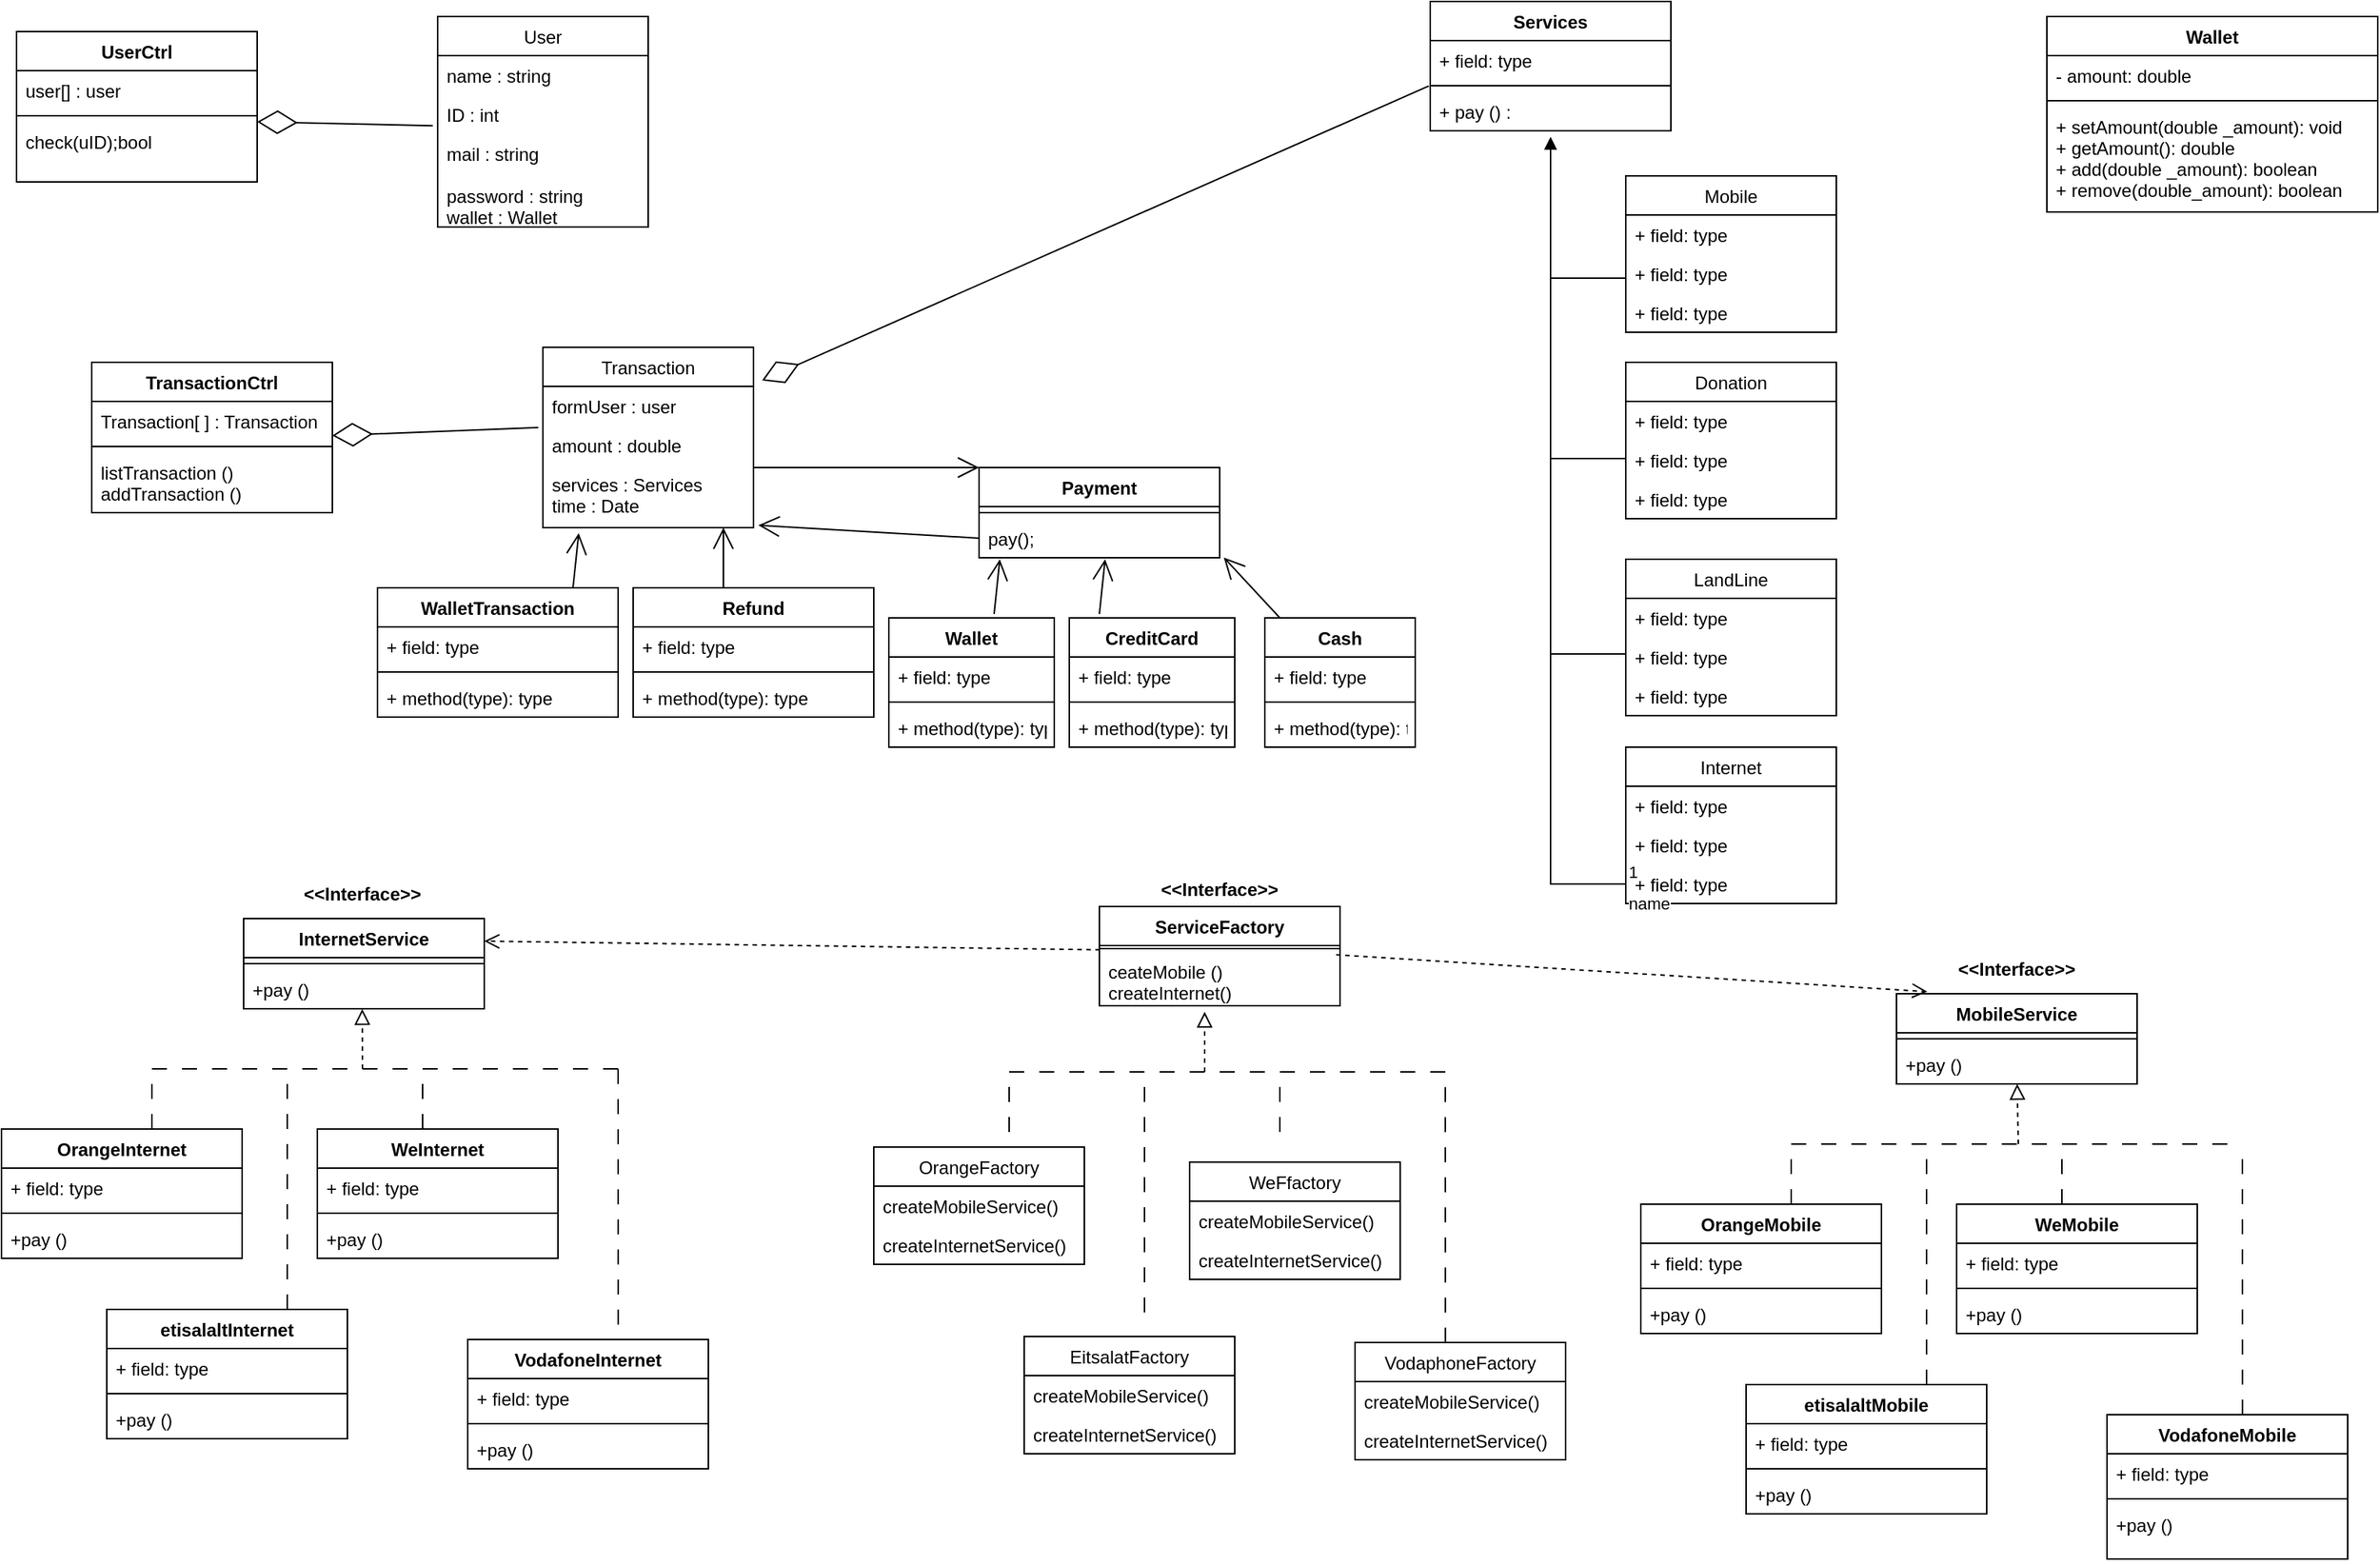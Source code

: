 <mxfile version="20.6.0" type="device" pages="3"><diagram id="1vEsBGd_6oTtnkSgq6Yn" name="Page-1"><mxGraphModel dx="1384" dy="772" grid="1" gridSize="10" guides="1" tooltips="1" connect="1" arrows="1" fold="1" page="1" pageScale="1" pageWidth="1920" pageHeight="1200" math="0" shadow="0"><root><mxCell id="0"/><mxCell id="1" parent="0"/><mxCell id="PPGMc3EVZFGyXlm3GVqY-16" value="User" style="swimlane;fontStyle=0;childLayout=stackLayout;horizontal=1;startSize=26;fillColor=none;horizontalStack=0;resizeParent=1;resizeParentMax=0;resizeLast=0;collapsible=1;marginBottom=0;" parent="1" vertex="1"><mxGeometry x="330" y="30" width="140" height="140" as="geometry"/></mxCell><mxCell id="PPGMc3EVZFGyXlm3GVqY-17" value="name : string" style="text;strokeColor=none;fillColor=none;align=left;verticalAlign=top;spacingLeft=4;spacingRight=4;overflow=hidden;rotatable=0;points=[[0,0.5],[1,0.5]];portConstraint=eastwest;" parent="PPGMc3EVZFGyXlm3GVqY-16" vertex="1"><mxGeometry y="26" width="140" height="26" as="geometry"/></mxCell><mxCell id="PPGMc3EVZFGyXlm3GVqY-18" value="ID : int" style="text;strokeColor=none;fillColor=none;align=left;verticalAlign=top;spacingLeft=4;spacingRight=4;overflow=hidden;rotatable=0;points=[[0,0.5],[1,0.5]];portConstraint=eastwest;" parent="PPGMc3EVZFGyXlm3GVqY-16" vertex="1"><mxGeometry y="52" width="140" height="26" as="geometry"/></mxCell><mxCell id="PPGMc3EVZFGyXlm3GVqY-19" value="mail : string&#10;&#10;password : string&#10;wallet : Wallet" style="text;strokeColor=none;fillColor=none;align=left;verticalAlign=top;spacingLeft=4;spacingRight=4;overflow=hidden;rotatable=0;points=[[0,0.5],[1,0.5]];portConstraint=eastwest;" parent="PPGMc3EVZFGyXlm3GVqY-16" vertex="1"><mxGeometry y="78" width="140" height="62" as="geometry"/></mxCell><mxCell id="PPGMc3EVZFGyXlm3GVqY-27" value="TransactionCtrl" style="swimlane;fontStyle=1;align=center;verticalAlign=top;childLayout=stackLayout;horizontal=1;startSize=26;horizontalStack=0;resizeParent=1;resizeParentMax=0;resizeLast=0;collapsible=1;marginBottom=0;" parent="1" vertex="1"><mxGeometry x="100" y="260" width="160" height="100" as="geometry"/></mxCell><mxCell id="PPGMc3EVZFGyXlm3GVqY-28" value="Transaction[ ] : Transaction" style="text;strokeColor=none;fillColor=none;align=left;verticalAlign=top;spacingLeft=4;spacingRight=4;overflow=hidden;rotatable=0;points=[[0,0.5],[1,0.5]];portConstraint=eastwest;" parent="PPGMc3EVZFGyXlm3GVqY-27" vertex="1"><mxGeometry y="26" width="160" height="26" as="geometry"/></mxCell><mxCell id="PPGMc3EVZFGyXlm3GVqY-29" value="" style="line;strokeWidth=1;fillColor=none;align=left;verticalAlign=middle;spacingTop=-1;spacingLeft=3;spacingRight=3;rotatable=0;labelPosition=right;points=[];portConstraint=eastwest;strokeColor=inherit;" parent="PPGMc3EVZFGyXlm3GVqY-27" vertex="1"><mxGeometry y="52" width="160" height="8" as="geometry"/></mxCell><mxCell id="PPGMc3EVZFGyXlm3GVqY-30" value="listTransaction ()&#10;addTransaction ()" style="text;strokeColor=none;fillColor=none;align=left;verticalAlign=top;spacingLeft=4;spacingRight=4;overflow=hidden;rotatable=0;points=[[0,0.5],[1,0.5]];portConstraint=eastwest;" parent="PPGMc3EVZFGyXlm3GVqY-27" vertex="1"><mxGeometry y="60" width="160" height="40" as="geometry"/></mxCell><mxCell id="PPGMc3EVZFGyXlm3GVqY-31" value="Transaction" style="swimlane;fontStyle=0;childLayout=stackLayout;horizontal=1;startSize=26;fillColor=none;horizontalStack=0;resizeParent=1;resizeParentMax=0;resizeLast=0;collapsible=1;marginBottom=0;" parent="1" vertex="1"><mxGeometry x="400" y="250" width="140" height="120" as="geometry"/></mxCell><mxCell id="PPGMc3EVZFGyXlm3GVqY-32" value="formUser : user" style="text;strokeColor=none;fillColor=none;align=left;verticalAlign=top;spacingLeft=4;spacingRight=4;overflow=hidden;rotatable=0;points=[[0,0.5],[1,0.5]];portConstraint=eastwest;" parent="PPGMc3EVZFGyXlm3GVqY-31" vertex="1"><mxGeometry y="26" width="140" height="26" as="geometry"/></mxCell><mxCell id="PPGMc3EVZFGyXlm3GVqY-33" value="amount : double" style="text;strokeColor=none;fillColor=none;align=left;verticalAlign=top;spacingLeft=4;spacingRight=4;overflow=hidden;rotatable=0;points=[[0,0.5],[1,0.5]];portConstraint=eastwest;" parent="PPGMc3EVZFGyXlm3GVqY-31" vertex="1"><mxGeometry y="52" width="140" height="26" as="geometry"/></mxCell><mxCell id="PPGMc3EVZFGyXlm3GVqY-34" value="services : Services&#10;time : Date" style="text;strokeColor=none;fillColor=none;align=left;verticalAlign=top;spacingLeft=4;spacingRight=4;overflow=hidden;rotatable=0;points=[[0,0.5],[1,0.5]];portConstraint=eastwest;" parent="PPGMc3EVZFGyXlm3GVqY-31" vertex="1"><mxGeometry y="78" width="140" height="42" as="geometry"/></mxCell><mxCell id="PPGMc3EVZFGyXlm3GVqY-35" value="OrangeInternet" style="swimlane;fontStyle=1;align=center;verticalAlign=top;childLayout=stackLayout;horizontal=1;startSize=26;horizontalStack=0;resizeParent=1;resizeParentMax=0;resizeLast=0;collapsible=1;marginBottom=0;" parent="1" vertex="1"><mxGeometry x="40" y="770" width="160" height="86" as="geometry"/></mxCell><mxCell id="PPGMc3EVZFGyXlm3GVqY-36" value="+ field: type" style="text;strokeColor=none;fillColor=none;align=left;verticalAlign=top;spacingLeft=4;spacingRight=4;overflow=hidden;rotatable=0;points=[[0,0.5],[1,0.5]];portConstraint=eastwest;" parent="PPGMc3EVZFGyXlm3GVqY-35" vertex="1"><mxGeometry y="26" width="160" height="26" as="geometry"/></mxCell><mxCell id="PPGMc3EVZFGyXlm3GVqY-37" value="" style="line;strokeWidth=1;fillColor=none;align=left;verticalAlign=middle;spacingTop=-1;spacingLeft=3;spacingRight=3;rotatable=0;labelPosition=right;points=[];portConstraint=eastwest;strokeColor=inherit;" parent="PPGMc3EVZFGyXlm3GVqY-35" vertex="1"><mxGeometry y="52" width="160" height="8" as="geometry"/></mxCell><mxCell id="PPGMc3EVZFGyXlm3GVqY-38" value="+pay ()" style="text;strokeColor=none;fillColor=none;align=left;verticalAlign=top;spacingLeft=4;spacingRight=4;overflow=hidden;rotatable=0;points=[[0,0.5],[1,0.5]];portConstraint=eastwest;" parent="PPGMc3EVZFGyXlm3GVqY-35" vertex="1"><mxGeometry y="60" width="160" height="26" as="geometry"/></mxCell><mxCell id="PPGMc3EVZFGyXlm3GVqY-39" value="etisalaltInternet" style="swimlane;fontStyle=1;align=center;verticalAlign=top;childLayout=stackLayout;horizontal=1;startSize=26;horizontalStack=0;resizeParent=1;resizeParentMax=0;resizeLast=0;collapsible=1;marginBottom=0;" parent="1" vertex="1"><mxGeometry x="110" y="890" width="160" height="86" as="geometry"/></mxCell><mxCell id="PPGMc3EVZFGyXlm3GVqY-40" value="+ field: type" style="text;strokeColor=none;fillColor=none;align=left;verticalAlign=top;spacingLeft=4;spacingRight=4;overflow=hidden;rotatable=0;points=[[0,0.5],[1,0.5]];portConstraint=eastwest;" parent="PPGMc3EVZFGyXlm3GVqY-39" vertex="1"><mxGeometry y="26" width="160" height="26" as="geometry"/></mxCell><mxCell id="PPGMc3EVZFGyXlm3GVqY-41" value="" style="line;strokeWidth=1;fillColor=none;align=left;verticalAlign=middle;spacingTop=-1;spacingLeft=3;spacingRight=3;rotatable=0;labelPosition=right;points=[];portConstraint=eastwest;strokeColor=inherit;" parent="PPGMc3EVZFGyXlm3GVqY-39" vertex="1"><mxGeometry y="52" width="160" height="8" as="geometry"/></mxCell><mxCell id="PPGMc3EVZFGyXlm3GVqY-42" value="+pay ()" style="text;strokeColor=none;fillColor=none;align=left;verticalAlign=top;spacingLeft=4;spacingRight=4;overflow=hidden;rotatable=0;points=[[0,0.5],[1,0.5]];portConstraint=eastwest;" parent="PPGMc3EVZFGyXlm3GVqY-39" vertex="1"><mxGeometry y="60" width="160" height="26" as="geometry"/></mxCell><mxCell id="PPGMc3EVZFGyXlm3GVqY-43" value="VodafoneInternet" style="swimlane;fontStyle=1;align=center;verticalAlign=top;childLayout=stackLayout;horizontal=1;startSize=26;horizontalStack=0;resizeParent=1;resizeParentMax=0;resizeLast=0;collapsible=1;marginBottom=0;" parent="1" vertex="1"><mxGeometry x="350" y="910" width="160" height="86" as="geometry"/></mxCell><mxCell id="PPGMc3EVZFGyXlm3GVqY-44" value="+ field: type" style="text;strokeColor=none;fillColor=none;align=left;verticalAlign=top;spacingLeft=4;spacingRight=4;overflow=hidden;rotatable=0;points=[[0,0.5],[1,0.5]];portConstraint=eastwest;" parent="PPGMc3EVZFGyXlm3GVqY-43" vertex="1"><mxGeometry y="26" width="160" height="26" as="geometry"/></mxCell><mxCell id="PPGMc3EVZFGyXlm3GVqY-45" value="" style="line;strokeWidth=1;fillColor=none;align=left;verticalAlign=middle;spacingTop=-1;spacingLeft=3;spacingRight=3;rotatable=0;labelPosition=right;points=[];portConstraint=eastwest;strokeColor=inherit;" parent="PPGMc3EVZFGyXlm3GVqY-43" vertex="1"><mxGeometry y="52" width="160" height="8" as="geometry"/></mxCell><mxCell id="PPGMc3EVZFGyXlm3GVqY-46" value="+pay ()" style="text;strokeColor=none;fillColor=none;align=left;verticalAlign=top;spacingLeft=4;spacingRight=4;overflow=hidden;rotatable=0;points=[[0,0.5],[1,0.5]];portConstraint=eastwest;" parent="PPGMc3EVZFGyXlm3GVqY-43" vertex="1"><mxGeometry y="60" width="160" height="26" as="geometry"/></mxCell><mxCell id="PPGMc3EVZFGyXlm3GVqY-47" value="WeInternet" style="swimlane;fontStyle=1;align=center;verticalAlign=top;childLayout=stackLayout;horizontal=1;startSize=26;horizontalStack=0;resizeParent=1;resizeParentMax=0;resizeLast=0;collapsible=1;marginBottom=0;" parent="1" vertex="1"><mxGeometry x="250" y="770" width="160" height="86" as="geometry"/></mxCell><mxCell id="PPGMc3EVZFGyXlm3GVqY-48" value="+ field: type" style="text;strokeColor=none;fillColor=none;align=left;verticalAlign=top;spacingLeft=4;spacingRight=4;overflow=hidden;rotatable=0;points=[[0,0.5],[1,0.5]];portConstraint=eastwest;" parent="PPGMc3EVZFGyXlm3GVqY-47" vertex="1"><mxGeometry y="26" width="160" height="26" as="geometry"/></mxCell><mxCell id="PPGMc3EVZFGyXlm3GVqY-49" value="" style="line;strokeWidth=1;fillColor=none;align=left;verticalAlign=middle;spacingTop=-1;spacingLeft=3;spacingRight=3;rotatable=0;labelPosition=right;points=[];portConstraint=eastwest;strokeColor=inherit;" parent="PPGMc3EVZFGyXlm3GVqY-47" vertex="1"><mxGeometry y="52" width="160" height="8" as="geometry"/></mxCell><mxCell id="PPGMc3EVZFGyXlm3GVqY-50" value="+pay ()" style="text;strokeColor=none;fillColor=none;align=left;verticalAlign=top;spacingLeft=4;spacingRight=4;overflow=hidden;rotatable=0;points=[[0,0.5],[1,0.5]];portConstraint=eastwest;" parent="PPGMc3EVZFGyXlm3GVqY-47" vertex="1"><mxGeometry y="60" width="160" height="26" as="geometry"/></mxCell><mxCell id="PPGMc3EVZFGyXlm3GVqY-51" value="" style="endArrow=none;startArrow=none;endFill=0;startFill=0;endSize=8;html=1;verticalAlign=bottom;dashed=1;labelBackgroundColor=none;dashPattern=10 10;rounded=0;" parent="1" edge="1"><mxGeometry width="160" relative="1" as="geometry"><mxPoint x="140" y="730" as="sourcePoint"/><mxPoint x="450" y="730" as="targetPoint"/></mxGeometry></mxCell><mxCell id="PPGMc3EVZFGyXlm3GVqY-52" value="" style="endArrow=block;startArrow=none;endFill=0;startFill=0;endSize=8;html=1;verticalAlign=bottom;dashed=1;labelBackgroundColor=none;rounded=0;entryX=0.493;entryY=1.007;entryDx=0;entryDy=0;entryPerimeter=0;" parent="1" target="PPGMc3EVZFGyXlm3GVqY-81" edge="1"><mxGeometry width="160" relative="1" as="geometry"><mxPoint x="280" y="730" as="sourcePoint"/><mxPoint x="289" y="630" as="targetPoint"/></mxGeometry></mxCell><mxCell id="PPGMc3EVZFGyXlm3GVqY-53" value="" style="endArrow=none;startArrow=none;endFill=0;startFill=0;endSize=8;html=1;verticalAlign=bottom;dashed=1;labelBackgroundColor=none;dashPattern=10 10;rounded=0;exitX=0.625;exitY=0;exitDx=0;exitDy=0;exitPerimeter=0;" parent="1" source="PPGMc3EVZFGyXlm3GVqY-35" edge="1"><mxGeometry width="160" relative="1" as="geometry"><mxPoint x="50" y="760" as="sourcePoint"/><mxPoint x="140" y="730" as="targetPoint"/></mxGeometry></mxCell><mxCell id="PPGMc3EVZFGyXlm3GVqY-54" value="" style="endArrow=none;startArrow=none;endFill=0;startFill=0;endSize=8;html=1;verticalAlign=bottom;dashed=1;labelBackgroundColor=none;dashPattern=10 10;rounded=0;exitX=0.75;exitY=0;exitDx=0;exitDy=0;" parent="1" source="PPGMc3EVZFGyXlm3GVqY-39" edge="1"><mxGeometry width="160" relative="1" as="geometry"><mxPoint x="230" y="760" as="sourcePoint"/><mxPoint x="230" y="730" as="targetPoint"/></mxGeometry></mxCell><mxCell id="PPGMc3EVZFGyXlm3GVqY-55" value="" style="endArrow=none;startArrow=none;endFill=0;startFill=0;endSize=8;html=1;verticalAlign=bottom;dashed=1;labelBackgroundColor=none;dashPattern=10 10;rounded=0;exitX=0.563;exitY=0;exitDx=0;exitDy=0;exitPerimeter=0;" parent="1" edge="1"><mxGeometry width="160" relative="1" as="geometry"><mxPoint x="450.08" y="900.18" as="sourcePoint"/><mxPoint x="450" y="720.18" as="targetPoint"/></mxGeometry></mxCell><mxCell id="PPGMc3EVZFGyXlm3GVqY-56" value="" style="endArrow=none;startArrow=none;endFill=0;startFill=0;endSize=8;html=1;verticalAlign=bottom;dashed=1;labelBackgroundColor=none;dashPattern=10 10;rounded=0;exitX=0.625;exitY=0;exitDx=0;exitDy=0;exitPerimeter=0;" parent="1" edge="1"><mxGeometry width="160" relative="1" as="geometry"><mxPoint x="320" y="770" as="sourcePoint"/><mxPoint x="320" y="730" as="targetPoint"/></mxGeometry></mxCell><mxCell id="PPGMc3EVZFGyXlm3GVqY-57" value="OrangeMobile" style="swimlane;fontStyle=1;align=center;verticalAlign=top;childLayout=stackLayout;horizontal=1;startSize=26;horizontalStack=0;resizeParent=1;resizeParentMax=0;resizeLast=0;collapsible=1;marginBottom=0;" parent="1" vertex="1"><mxGeometry x="1130" y="820" width="160" height="86" as="geometry"/></mxCell><mxCell id="PPGMc3EVZFGyXlm3GVqY-58" value="+ field: type" style="text;strokeColor=none;fillColor=none;align=left;verticalAlign=top;spacingLeft=4;spacingRight=4;overflow=hidden;rotatable=0;points=[[0,0.5],[1,0.5]];portConstraint=eastwest;" parent="PPGMc3EVZFGyXlm3GVqY-57" vertex="1"><mxGeometry y="26" width="160" height="26" as="geometry"/></mxCell><mxCell id="PPGMc3EVZFGyXlm3GVqY-59" value="" style="line;strokeWidth=1;fillColor=none;align=left;verticalAlign=middle;spacingTop=-1;spacingLeft=3;spacingRight=3;rotatable=0;labelPosition=right;points=[];portConstraint=eastwest;strokeColor=inherit;" parent="PPGMc3EVZFGyXlm3GVqY-57" vertex="1"><mxGeometry y="52" width="160" height="8" as="geometry"/></mxCell><mxCell id="PPGMc3EVZFGyXlm3GVqY-60" value="+pay ()" style="text;strokeColor=none;fillColor=none;align=left;verticalAlign=top;spacingLeft=4;spacingRight=4;overflow=hidden;rotatable=0;points=[[0,0.5],[1,0.5]];portConstraint=eastwest;" parent="PPGMc3EVZFGyXlm3GVqY-57" vertex="1"><mxGeometry y="60" width="160" height="26" as="geometry"/></mxCell><mxCell id="PPGMc3EVZFGyXlm3GVqY-61" value="etisalaltMobile" style="swimlane;fontStyle=1;align=center;verticalAlign=top;childLayout=stackLayout;horizontal=1;startSize=26;horizontalStack=0;resizeParent=1;resizeParentMax=0;resizeLast=0;collapsible=1;marginBottom=0;" parent="1" vertex="1"><mxGeometry x="1200" y="940" width="160" height="86" as="geometry"/></mxCell><mxCell id="PPGMc3EVZFGyXlm3GVqY-62" value="+ field: type" style="text;strokeColor=none;fillColor=none;align=left;verticalAlign=top;spacingLeft=4;spacingRight=4;overflow=hidden;rotatable=0;points=[[0,0.5],[1,0.5]];portConstraint=eastwest;" parent="PPGMc3EVZFGyXlm3GVqY-61" vertex="1"><mxGeometry y="26" width="160" height="26" as="geometry"/></mxCell><mxCell id="PPGMc3EVZFGyXlm3GVqY-63" value="" style="line;strokeWidth=1;fillColor=none;align=left;verticalAlign=middle;spacingTop=-1;spacingLeft=3;spacingRight=3;rotatable=0;labelPosition=right;points=[];portConstraint=eastwest;strokeColor=inherit;" parent="PPGMc3EVZFGyXlm3GVqY-61" vertex="1"><mxGeometry y="52" width="160" height="8" as="geometry"/></mxCell><mxCell id="PPGMc3EVZFGyXlm3GVqY-64" value="+pay ()" style="text;strokeColor=none;fillColor=none;align=left;verticalAlign=top;spacingLeft=4;spacingRight=4;overflow=hidden;rotatable=0;points=[[0,0.5],[1,0.5]];portConstraint=eastwest;" parent="PPGMc3EVZFGyXlm3GVqY-61" vertex="1"><mxGeometry y="60" width="160" height="26" as="geometry"/></mxCell><mxCell id="PPGMc3EVZFGyXlm3GVqY-65" value="VodafoneMobile" style="swimlane;fontStyle=1;align=center;verticalAlign=top;childLayout=stackLayout;horizontal=1;startSize=26;horizontalStack=0;resizeParent=1;resizeParentMax=0;resizeLast=0;collapsible=1;marginBottom=0;" parent="1" vertex="1"><mxGeometry x="1440" y="960" width="160" height="96" as="geometry"/></mxCell><mxCell id="PPGMc3EVZFGyXlm3GVqY-66" value="+ field: type" style="text;strokeColor=none;fillColor=none;align=left;verticalAlign=top;spacingLeft=4;spacingRight=4;overflow=hidden;rotatable=0;points=[[0,0.5],[1,0.5]];portConstraint=eastwest;" parent="PPGMc3EVZFGyXlm3GVqY-65" vertex="1"><mxGeometry y="26" width="160" height="26" as="geometry"/></mxCell><mxCell id="PPGMc3EVZFGyXlm3GVqY-67" value="" style="line;strokeWidth=1;fillColor=none;align=left;verticalAlign=middle;spacingTop=-1;spacingLeft=3;spacingRight=3;rotatable=0;labelPosition=right;points=[];portConstraint=eastwest;strokeColor=inherit;" parent="PPGMc3EVZFGyXlm3GVqY-65" vertex="1"><mxGeometry y="52" width="160" height="8" as="geometry"/></mxCell><mxCell id="PPGMc3EVZFGyXlm3GVqY-68" value="+pay ()" style="text;strokeColor=none;fillColor=none;align=left;verticalAlign=top;spacingLeft=4;spacingRight=4;overflow=hidden;rotatable=0;points=[[0,0.5],[1,0.5]];portConstraint=eastwest;" parent="PPGMc3EVZFGyXlm3GVqY-65" vertex="1"><mxGeometry y="60" width="160" height="36" as="geometry"/></mxCell><mxCell id="PPGMc3EVZFGyXlm3GVqY-69" value="WeMobile" style="swimlane;fontStyle=1;align=center;verticalAlign=top;childLayout=stackLayout;horizontal=1;startSize=26;horizontalStack=0;resizeParent=1;resizeParentMax=0;resizeLast=0;collapsible=1;marginBottom=0;" parent="1" vertex="1"><mxGeometry x="1340" y="820" width="160" height="86" as="geometry"/></mxCell><mxCell id="PPGMc3EVZFGyXlm3GVqY-70" value="+ field: type" style="text;strokeColor=none;fillColor=none;align=left;verticalAlign=top;spacingLeft=4;spacingRight=4;overflow=hidden;rotatable=0;points=[[0,0.5],[1,0.5]];portConstraint=eastwest;" parent="PPGMc3EVZFGyXlm3GVqY-69" vertex="1"><mxGeometry y="26" width="160" height="26" as="geometry"/></mxCell><mxCell id="PPGMc3EVZFGyXlm3GVqY-71" value="" style="line;strokeWidth=1;fillColor=none;align=left;verticalAlign=middle;spacingTop=-1;spacingLeft=3;spacingRight=3;rotatable=0;labelPosition=right;points=[];portConstraint=eastwest;strokeColor=inherit;" parent="PPGMc3EVZFGyXlm3GVqY-69" vertex="1"><mxGeometry y="52" width="160" height="8" as="geometry"/></mxCell><mxCell id="PPGMc3EVZFGyXlm3GVqY-72" value="+pay ()" style="text;strokeColor=none;fillColor=none;align=left;verticalAlign=top;spacingLeft=4;spacingRight=4;overflow=hidden;rotatable=0;points=[[0,0.5],[1,0.5]];portConstraint=eastwest;" parent="PPGMc3EVZFGyXlm3GVqY-69" vertex="1"><mxGeometry y="60" width="160" height="26" as="geometry"/></mxCell><mxCell id="PPGMc3EVZFGyXlm3GVqY-73" value="" style="endArrow=none;startArrow=none;endFill=0;startFill=0;endSize=8;html=1;verticalAlign=bottom;dashed=1;labelBackgroundColor=none;dashPattern=10 10;rounded=0;" parent="1" edge="1"><mxGeometry width="160" relative="1" as="geometry"><mxPoint x="1230" y="780" as="sourcePoint"/><mxPoint x="1530" y="780" as="targetPoint"/></mxGeometry></mxCell><mxCell id="PPGMc3EVZFGyXlm3GVqY-74" value="" style="endArrow=block;startArrow=none;endFill=0;startFill=0;endSize=8;html=1;verticalAlign=bottom;dashed=1;labelBackgroundColor=none;rounded=0;" parent="1" target="PPGMc3EVZFGyXlm3GVqY-85" edge="1"><mxGeometry width="160" relative="1" as="geometry"><mxPoint x="1381" y="780" as="sourcePoint"/><mxPoint x="1380.83" y="752" as="targetPoint"/></mxGeometry></mxCell><mxCell id="PPGMc3EVZFGyXlm3GVqY-75" value="" style="endArrow=none;startArrow=none;endFill=0;startFill=0;endSize=8;html=1;verticalAlign=bottom;dashed=1;labelBackgroundColor=none;dashPattern=10 10;rounded=0;exitX=0.625;exitY=0;exitDx=0;exitDy=0;exitPerimeter=0;" parent="1" source="PPGMc3EVZFGyXlm3GVqY-57" edge="1"><mxGeometry width="160" relative="1" as="geometry"><mxPoint x="1140" y="810" as="sourcePoint"/><mxPoint x="1230" y="780" as="targetPoint"/></mxGeometry></mxCell><mxCell id="PPGMc3EVZFGyXlm3GVqY-76" value="" style="endArrow=none;startArrow=none;endFill=0;startFill=0;endSize=8;html=1;verticalAlign=bottom;dashed=1;labelBackgroundColor=none;dashPattern=10 10;rounded=0;exitX=0.75;exitY=0;exitDx=0;exitDy=0;" parent="1" source="PPGMc3EVZFGyXlm3GVqY-61" edge="1"><mxGeometry width="160" relative="1" as="geometry"><mxPoint x="1320" y="810" as="sourcePoint"/><mxPoint x="1320" y="780" as="targetPoint"/></mxGeometry></mxCell><mxCell id="PPGMc3EVZFGyXlm3GVqY-77" value="" style="endArrow=none;startArrow=none;endFill=0;startFill=0;endSize=8;html=1;verticalAlign=bottom;dashed=1;labelBackgroundColor=none;dashPattern=10 10;rounded=0;exitX=0.563;exitY=0;exitDx=0;exitDy=0;exitPerimeter=0;" parent="1" source="PPGMc3EVZFGyXlm3GVqY-65" edge="1"><mxGeometry width="160" relative="1" as="geometry"><mxPoint x="1530" y="820" as="sourcePoint"/><mxPoint x="1530" y="780" as="targetPoint"/></mxGeometry></mxCell><mxCell id="PPGMc3EVZFGyXlm3GVqY-78" value="" style="endArrow=none;startArrow=none;endFill=0;startFill=0;endSize=8;html=1;verticalAlign=bottom;dashed=1;labelBackgroundColor=none;dashPattern=10 10;rounded=0;exitX=0.625;exitY=0;exitDx=0;exitDy=0;exitPerimeter=0;" parent="1" edge="1"><mxGeometry width="160" relative="1" as="geometry"><mxPoint x="1410" y="820" as="sourcePoint"/><mxPoint x="1410" y="780" as="targetPoint"/></mxGeometry></mxCell><mxCell id="PPGMc3EVZFGyXlm3GVqY-79" value="InternetService" style="swimlane;fontStyle=1;align=center;verticalAlign=top;childLayout=stackLayout;horizontal=1;startSize=26;horizontalStack=0;resizeParent=1;resizeParentMax=0;resizeLast=0;collapsible=1;marginBottom=0;" parent="1" vertex="1"><mxGeometry x="201" y="630" width="160" height="60" as="geometry"/></mxCell><mxCell id="PPGMc3EVZFGyXlm3GVqY-80" value="" style="line;strokeWidth=1;fillColor=none;align=left;verticalAlign=middle;spacingTop=-1;spacingLeft=3;spacingRight=3;rotatable=0;labelPosition=right;points=[];portConstraint=eastwest;strokeColor=inherit;" parent="PPGMc3EVZFGyXlm3GVqY-79" vertex="1"><mxGeometry y="26" width="160" height="8" as="geometry"/></mxCell><mxCell id="PPGMc3EVZFGyXlm3GVqY-81" value="+pay ()" style="text;strokeColor=none;fillColor=none;align=left;verticalAlign=top;spacingLeft=4;spacingRight=4;overflow=hidden;rotatable=0;points=[[0,0.5],[1,0.5]];portConstraint=eastwest;" parent="PPGMc3EVZFGyXlm3GVqY-79" vertex="1"><mxGeometry y="34" width="160" height="26" as="geometry"/></mxCell><mxCell id="PPGMc3EVZFGyXlm3GVqY-82" value="&lt;&lt;Interface&gt;&gt;" style="text;align=center;fontStyle=1;verticalAlign=middle;spacingLeft=3;spacingRight=3;strokeColor=none;rotatable=0;points=[[0,0.5],[1,0.5]];portConstraint=eastwest;" parent="1" vertex="1"><mxGeometry x="240" y="600" width="80" height="26" as="geometry"/></mxCell><mxCell id="PPGMc3EVZFGyXlm3GVqY-83" value="MobileService" style="swimlane;fontStyle=1;align=center;verticalAlign=top;childLayout=stackLayout;horizontal=1;startSize=26;horizontalStack=0;resizeParent=1;resizeParentMax=0;resizeLast=0;collapsible=1;marginBottom=0;" parent="1" vertex="1"><mxGeometry x="1300" y="680" width="160" height="60" as="geometry"/></mxCell><mxCell id="PPGMc3EVZFGyXlm3GVqY-84" value="" style="line;strokeWidth=1;fillColor=none;align=left;verticalAlign=middle;spacingTop=-1;spacingLeft=3;spacingRight=3;rotatable=0;labelPosition=right;points=[];portConstraint=eastwest;strokeColor=inherit;" parent="PPGMc3EVZFGyXlm3GVqY-83" vertex="1"><mxGeometry y="26" width="160" height="8" as="geometry"/></mxCell><mxCell id="PPGMc3EVZFGyXlm3GVqY-85" value="+pay ()" style="text;strokeColor=none;fillColor=none;align=left;verticalAlign=top;spacingLeft=4;spacingRight=4;overflow=hidden;rotatable=0;points=[[0,0.5],[1,0.5]];portConstraint=eastwest;" parent="PPGMc3EVZFGyXlm3GVqY-83" vertex="1"><mxGeometry y="34" width="160" height="26" as="geometry"/></mxCell><mxCell id="PPGMc3EVZFGyXlm3GVqY-86" value="&lt;&lt;Interface&gt;&gt;" style="text;align=center;fontStyle=1;verticalAlign=middle;spacingLeft=3;spacingRight=3;strokeColor=none;rotatable=0;points=[[0,0.5],[1,0.5]];portConstraint=eastwest;" parent="1" vertex="1"><mxGeometry x="1340" y="650" width="80" height="26" as="geometry"/></mxCell><mxCell id="PPGMc3EVZFGyXlm3GVqY-88" value="ServiceFactory" style="swimlane;fontStyle=1;align=center;verticalAlign=top;childLayout=stackLayout;horizontal=1;startSize=26;horizontalStack=0;resizeParent=1;resizeParentMax=0;resizeLast=0;collapsible=1;marginBottom=0;" parent="1" vertex="1"><mxGeometry x="770" y="622" width="160" height="66" as="geometry"/></mxCell><mxCell id="PPGMc3EVZFGyXlm3GVqY-89" value="" style="line;strokeWidth=1;fillColor=none;align=left;verticalAlign=middle;spacingTop=-1;spacingLeft=3;spacingRight=3;rotatable=0;labelPosition=right;points=[];portConstraint=eastwest;strokeColor=inherit;" parent="PPGMc3EVZFGyXlm3GVqY-88" vertex="1"><mxGeometry y="26" width="160" height="4" as="geometry"/></mxCell><mxCell id="PPGMc3EVZFGyXlm3GVqY-90" value="ceateMobile ()&#10;createInternet()" style="text;strokeColor=none;fillColor=none;align=left;verticalAlign=top;spacingLeft=4;spacingRight=4;overflow=hidden;rotatable=0;points=[[0,0.5],[1,0.5]];portConstraint=eastwest;" parent="PPGMc3EVZFGyXlm3GVqY-88" vertex="1"><mxGeometry y="30" width="160" height="36" as="geometry"/></mxCell><mxCell id="PPGMc3EVZFGyXlm3GVqY-91" value="&lt;&lt;Interface&gt;&gt;" style="text;align=center;fontStyle=1;verticalAlign=middle;spacingLeft=3;spacingRight=3;strokeColor=none;rotatable=0;points=[[0,0.5],[1,0.5]];portConstraint=eastwest;" parent="1" vertex="1"><mxGeometry x="810" y="600" width="80" height="20" as="geometry"/></mxCell><mxCell id="PPGMc3EVZFGyXlm3GVqY-109" value="" style="endArrow=none;startArrow=none;endFill=0;startFill=0;endSize=8;html=1;verticalAlign=bottom;dashed=1;labelBackgroundColor=none;dashPattern=10 10;rounded=0;" parent="1" edge="1"><mxGeometry width="160" relative="1" as="geometry"><mxPoint x="710" y="732.0" as="sourcePoint"/><mxPoint x="1010" y="732.0" as="targetPoint"/></mxGeometry></mxCell><mxCell id="PPGMc3EVZFGyXlm3GVqY-110" value="" style="endArrow=block;startArrow=none;endFill=0;startFill=0;endSize=8;html=1;verticalAlign=bottom;dashed=1;labelBackgroundColor=none;rounded=0;" parent="1" edge="1"><mxGeometry width="160" relative="1" as="geometry"><mxPoint x="840" y="732" as="sourcePoint"/><mxPoint x="840" y="692" as="targetPoint"/></mxGeometry></mxCell><mxCell id="PPGMc3EVZFGyXlm3GVqY-111" value="" style="endArrow=none;startArrow=none;endFill=0;startFill=0;endSize=8;html=1;verticalAlign=bottom;dashed=1;labelBackgroundColor=none;dashPattern=10 10;rounded=0;exitX=0.625;exitY=0;exitDx=0;exitDy=0;exitPerimeter=0;" parent="1" edge="1"><mxGeometry width="160" relative="1" as="geometry"><mxPoint x="710" y="772" as="sourcePoint"/><mxPoint x="710" y="732.0" as="targetPoint"/></mxGeometry></mxCell><mxCell id="PPGMc3EVZFGyXlm3GVqY-112" value="" style="endArrow=none;startArrow=none;endFill=0;startFill=0;endSize=8;html=1;verticalAlign=bottom;dashed=1;labelBackgroundColor=none;dashPattern=10 10;rounded=0;exitX=0.75;exitY=0;exitDx=0;exitDy=0;" parent="1" edge="1"><mxGeometry width="160" relative="1" as="geometry"><mxPoint x="800" y="892" as="sourcePoint"/><mxPoint x="800" y="732.0" as="targetPoint"/></mxGeometry></mxCell><mxCell id="PPGMc3EVZFGyXlm3GVqY-113" value="" style="endArrow=none;startArrow=none;endFill=0;startFill=0;endSize=8;html=1;verticalAlign=bottom;dashed=1;labelBackgroundColor=none;dashPattern=10 10;rounded=0;exitX=0.563;exitY=0;exitDx=0;exitDy=0;exitPerimeter=0;" parent="1" edge="1"><mxGeometry width="160" relative="1" as="geometry"><mxPoint x="1000.08" y="912.18" as="sourcePoint"/><mxPoint x="1000" y="732.18" as="targetPoint"/></mxGeometry></mxCell><mxCell id="PPGMc3EVZFGyXlm3GVqY-114" value="" style="endArrow=none;startArrow=none;endFill=0;startFill=0;endSize=8;html=1;verticalAlign=bottom;dashed=1;labelBackgroundColor=none;dashPattern=10 10;rounded=0;exitX=0.625;exitY=0;exitDx=0;exitDy=0;exitPerimeter=0;" parent="1" edge="1"><mxGeometry width="160" relative="1" as="geometry"><mxPoint x="890" y="772.0" as="sourcePoint"/><mxPoint x="890" y="732.0" as="targetPoint"/></mxGeometry></mxCell><mxCell id="PPGMc3EVZFGyXlm3GVqY-115" value="VodaphoneFactory" style="swimlane;fontStyle=0;childLayout=stackLayout;horizontal=1;startSize=26;fillColor=none;horizontalStack=0;resizeParent=1;resizeParentMax=0;resizeLast=0;collapsible=1;marginBottom=0;" parent="1" vertex="1"><mxGeometry x="940" y="912" width="140" height="78" as="geometry"/></mxCell><mxCell id="PPGMc3EVZFGyXlm3GVqY-116" value="createMobileService()" style="text;strokeColor=none;fillColor=none;align=left;verticalAlign=top;spacingLeft=4;spacingRight=4;overflow=hidden;rotatable=0;points=[[0,0.5],[1,0.5]];portConstraint=eastwest;" parent="PPGMc3EVZFGyXlm3GVqY-115" vertex="1"><mxGeometry y="26" width="140" height="26" as="geometry"/></mxCell><mxCell id="PPGMc3EVZFGyXlm3GVqY-117" value="createInternetService()" style="text;strokeColor=none;fillColor=none;align=left;verticalAlign=top;spacingLeft=4;spacingRight=4;overflow=hidden;rotatable=0;points=[[0,0.5],[1,0.5]];portConstraint=eastwest;" parent="PPGMc3EVZFGyXlm3GVqY-115" vertex="1"><mxGeometry y="52" width="140" height="26" as="geometry"/></mxCell><mxCell id="PPGMc3EVZFGyXlm3GVqY-123" value="WeFfactory" style="swimlane;fontStyle=0;childLayout=stackLayout;horizontal=1;startSize=26;fillColor=none;horizontalStack=0;resizeParent=1;resizeParentMax=0;resizeLast=0;collapsible=1;marginBottom=0;" parent="1" vertex="1"><mxGeometry x="830" y="792" width="140" height="78" as="geometry"/></mxCell><mxCell id="PPGMc3EVZFGyXlm3GVqY-124" value="createMobileService()" style="text;strokeColor=none;fillColor=none;align=left;verticalAlign=top;spacingLeft=4;spacingRight=4;overflow=hidden;rotatable=0;points=[[0,0.5],[1,0.5]];portConstraint=eastwest;" parent="PPGMc3EVZFGyXlm3GVqY-123" vertex="1"><mxGeometry y="26" width="140" height="26" as="geometry"/></mxCell><mxCell id="PPGMc3EVZFGyXlm3GVqY-125" value="createInternetService()" style="text;strokeColor=none;fillColor=none;align=left;verticalAlign=top;spacingLeft=4;spacingRight=4;overflow=hidden;rotatable=0;points=[[0,0.5],[1,0.5]];portConstraint=eastwest;" parent="PPGMc3EVZFGyXlm3GVqY-123" vertex="1"><mxGeometry y="52" width="140" height="26" as="geometry"/></mxCell><mxCell id="PPGMc3EVZFGyXlm3GVqY-127" value="EitsalatFactory" style="swimlane;fontStyle=0;childLayout=stackLayout;horizontal=1;startSize=26;fillColor=none;horizontalStack=0;resizeParent=1;resizeParentMax=0;resizeLast=0;collapsible=1;marginBottom=0;" parent="1" vertex="1"><mxGeometry x="720" y="908" width="140" height="78" as="geometry"/></mxCell><mxCell id="PPGMc3EVZFGyXlm3GVqY-128" value="createMobileService()" style="text;strokeColor=none;fillColor=none;align=left;verticalAlign=top;spacingLeft=4;spacingRight=4;overflow=hidden;rotatable=0;points=[[0,0.5],[1,0.5]];portConstraint=eastwest;" parent="PPGMc3EVZFGyXlm3GVqY-127" vertex="1"><mxGeometry y="26" width="140" height="26" as="geometry"/></mxCell><mxCell id="PPGMc3EVZFGyXlm3GVqY-130" value="createInternetService()" style="text;strokeColor=none;fillColor=none;align=left;verticalAlign=top;spacingLeft=4;spacingRight=4;overflow=hidden;rotatable=0;points=[[0,0.5],[1,0.5]];portConstraint=eastwest;" parent="PPGMc3EVZFGyXlm3GVqY-127" vertex="1"><mxGeometry y="52" width="140" height="26" as="geometry"/></mxCell><mxCell id="PPGMc3EVZFGyXlm3GVqY-131" value="OrangeFactory" style="swimlane;fontStyle=0;childLayout=stackLayout;horizontal=1;startSize=26;fillColor=none;horizontalStack=0;resizeParent=1;resizeParentMax=0;resizeLast=0;collapsible=1;marginBottom=0;" parent="1" vertex="1"><mxGeometry x="620" y="782" width="140" height="78" as="geometry"/></mxCell><mxCell id="PPGMc3EVZFGyXlm3GVqY-132" value="createMobileService()" style="text;strokeColor=none;fillColor=none;align=left;verticalAlign=top;spacingLeft=4;spacingRight=4;overflow=hidden;rotatable=0;points=[[0,0.5],[1,0.5]];portConstraint=eastwest;" parent="PPGMc3EVZFGyXlm3GVqY-131" vertex="1"><mxGeometry y="26" width="140" height="26" as="geometry"/></mxCell><mxCell id="PPGMc3EVZFGyXlm3GVqY-133" value="createInternetService()" style="text;strokeColor=none;fillColor=none;align=left;verticalAlign=top;spacingLeft=4;spacingRight=4;overflow=hidden;rotatable=0;points=[[0,0.5],[1,0.5]];portConstraint=eastwest;" parent="PPGMc3EVZFGyXlm3GVqY-131" vertex="1"><mxGeometry y="52" width="140" height="26" as="geometry"/></mxCell><mxCell id="PPGMc3EVZFGyXlm3GVqY-135" value="" style="html=1;verticalAlign=bottom;endArrow=open;dashed=1;endSize=8;rounded=0;entryX=1;entryY=0.25;entryDx=0;entryDy=0;exitX=0.002;exitY=-0.033;exitDx=0;exitDy=0;exitPerimeter=0;" parent="1" source="PPGMc3EVZFGyXlm3GVqY-90" target="PPGMc3EVZFGyXlm3GVqY-79" edge="1"><mxGeometry relative="1" as="geometry"><mxPoint x="850" y="554.38" as="sourcePoint"/><mxPoint x="770" y="554.38" as="targetPoint"/></mxGeometry></mxCell><mxCell id="PPGMc3EVZFGyXlm3GVqY-137" value="" style="html=1;verticalAlign=bottom;endArrow=open;dashed=1;endSize=8;rounded=0;entryX=0.128;entryY=-0.023;entryDx=0;entryDy=0;entryPerimeter=0;exitX=0.984;exitY=0.059;exitDx=0;exitDy=0;exitPerimeter=0;" parent="1" source="PPGMc3EVZFGyXlm3GVqY-90" target="PPGMc3EVZFGyXlm3GVqY-83" edge="1"><mxGeometry relative="1" as="geometry"><mxPoint x="1010" y="540.0" as="sourcePoint"/><mxPoint x="521" y="630.62" as="targetPoint"/></mxGeometry></mxCell><mxCell id="PPGMc3EVZFGyXlm3GVqY-138" value="UserCtrl" style="swimlane;fontStyle=1;align=center;verticalAlign=top;childLayout=stackLayout;horizontal=1;startSize=26;horizontalStack=0;resizeParent=1;resizeParentMax=0;resizeLast=0;collapsible=1;marginBottom=0;" parent="1" vertex="1"><mxGeometry x="50" y="40" width="160" height="100" as="geometry"/></mxCell><mxCell id="PPGMc3EVZFGyXlm3GVqY-139" value="user[] : user" style="text;strokeColor=none;fillColor=none;align=left;verticalAlign=top;spacingLeft=4;spacingRight=4;overflow=hidden;rotatable=0;points=[[0,0.5],[1,0.5]];portConstraint=eastwest;" parent="PPGMc3EVZFGyXlm3GVqY-138" vertex="1"><mxGeometry y="26" width="160" height="26" as="geometry"/></mxCell><mxCell id="PPGMc3EVZFGyXlm3GVqY-140" value="" style="line;strokeWidth=1;fillColor=none;align=left;verticalAlign=middle;spacingTop=-1;spacingLeft=3;spacingRight=3;rotatable=0;labelPosition=right;points=[];portConstraint=eastwest;strokeColor=inherit;" parent="PPGMc3EVZFGyXlm3GVqY-138" vertex="1"><mxGeometry y="52" width="160" height="8" as="geometry"/></mxCell><mxCell id="PPGMc3EVZFGyXlm3GVqY-142" value="" style="endArrow=diamondThin;endFill=0;endSize=24;html=1;rounded=0;exitX=-0.023;exitY=0.791;exitDx=0;exitDy=0;exitPerimeter=0;" parent="PPGMc3EVZFGyXlm3GVqY-138" source="PPGMc3EVZFGyXlm3GVqY-18" edge="1"><mxGeometry width="160" relative="1" as="geometry"><mxPoint y="60" as="sourcePoint"/><mxPoint x="160" y="60" as="targetPoint"/></mxGeometry></mxCell><mxCell id="PPGMc3EVZFGyXlm3GVqY-141" value="check(uID);bool" style="text;strokeColor=none;fillColor=none;align=left;verticalAlign=top;spacingLeft=4;spacingRight=4;overflow=hidden;rotatable=0;points=[[0,0.5],[1,0.5]];portConstraint=eastwest;" parent="PPGMc3EVZFGyXlm3GVqY-138" vertex="1"><mxGeometry y="60" width="160" height="40" as="geometry"/></mxCell><mxCell id="PPGMc3EVZFGyXlm3GVqY-143" value="Services" style="swimlane;fontStyle=1;align=center;verticalAlign=top;childLayout=stackLayout;horizontal=1;startSize=26;horizontalStack=0;resizeParent=1;resizeParentMax=0;resizeLast=0;collapsible=1;marginBottom=0;" parent="1" vertex="1"><mxGeometry x="990" y="20" width="160" height="86" as="geometry"/></mxCell><mxCell id="PPGMc3EVZFGyXlm3GVqY-144" value="+ field: type" style="text;strokeColor=none;fillColor=none;align=left;verticalAlign=top;spacingLeft=4;spacingRight=4;overflow=hidden;rotatable=0;points=[[0,0.5],[1,0.5]];portConstraint=eastwest;" parent="PPGMc3EVZFGyXlm3GVqY-143" vertex="1"><mxGeometry y="26" width="160" height="26" as="geometry"/></mxCell><mxCell id="PPGMc3EVZFGyXlm3GVqY-145" value="" style="line;strokeWidth=1;fillColor=none;align=left;verticalAlign=middle;spacingTop=-1;spacingLeft=3;spacingRight=3;rotatable=0;labelPosition=right;points=[];portConstraint=eastwest;strokeColor=inherit;" parent="PPGMc3EVZFGyXlm3GVqY-143" vertex="1"><mxGeometry y="52" width="160" height="8" as="geometry"/></mxCell><mxCell id="PPGMc3EVZFGyXlm3GVqY-146" value="+ pay () : " style="text;strokeColor=none;fillColor=none;align=left;verticalAlign=top;spacingLeft=4;spacingRight=4;overflow=hidden;rotatable=0;points=[[0,0.5],[1,0.5]];portConstraint=eastwest;" parent="PPGMc3EVZFGyXlm3GVqY-143" vertex="1"><mxGeometry y="60" width="160" height="26" as="geometry"/></mxCell><mxCell id="PPGMc3EVZFGyXlm3GVqY-147" value="Payment" style="swimlane;fontStyle=1;align=center;verticalAlign=top;childLayout=stackLayout;horizontal=1;startSize=26;horizontalStack=0;resizeParent=1;resizeParentMax=0;resizeLast=0;collapsible=1;marginBottom=0;" parent="1" vertex="1"><mxGeometry x="690" y="330" width="160" height="60" as="geometry"/></mxCell><mxCell id="PPGMc3EVZFGyXlm3GVqY-149" value="" style="line;strokeWidth=1;fillColor=none;align=left;verticalAlign=middle;spacingTop=-1;spacingLeft=3;spacingRight=3;rotatable=0;labelPosition=right;points=[];portConstraint=eastwest;strokeColor=inherit;" parent="PPGMc3EVZFGyXlm3GVqY-147" vertex="1"><mxGeometry y="26" width="160" height="8" as="geometry"/></mxCell><mxCell id="PPGMc3EVZFGyXlm3GVqY-150" value="pay();" style="text;strokeColor=none;fillColor=none;align=left;verticalAlign=top;spacingLeft=4;spacingRight=4;overflow=hidden;rotatable=0;points=[[0,0.5],[1,0.5]];portConstraint=eastwest;" parent="PPGMc3EVZFGyXlm3GVqY-147" vertex="1"><mxGeometry y="34" width="160" height="26" as="geometry"/></mxCell><mxCell id="PPGMc3EVZFGyXlm3GVqY-151" value="Refund" style="swimlane;fontStyle=1;align=center;verticalAlign=top;childLayout=stackLayout;horizontal=1;startSize=26;horizontalStack=0;resizeParent=1;resizeParentMax=0;resizeLast=0;collapsible=1;marginBottom=0;" parent="1" vertex="1"><mxGeometry x="460" y="410" width="160" height="86" as="geometry"/></mxCell><mxCell id="PPGMc3EVZFGyXlm3GVqY-152" value="+ field: type" style="text;strokeColor=none;fillColor=none;align=left;verticalAlign=top;spacingLeft=4;spacingRight=4;overflow=hidden;rotatable=0;points=[[0,0.5],[1,0.5]];portConstraint=eastwest;" parent="PPGMc3EVZFGyXlm3GVqY-151" vertex="1"><mxGeometry y="26" width="160" height="26" as="geometry"/></mxCell><mxCell id="PPGMc3EVZFGyXlm3GVqY-153" value="" style="line;strokeWidth=1;fillColor=none;align=left;verticalAlign=middle;spacingTop=-1;spacingLeft=3;spacingRight=3;rotatable=0;labelPosition=right;points=[];portConstraint=eastwest;strokeColor=inherit;" parent="PPGMc3EVZFGyXlm3GVqY-151" vertex="1"><mxGeometry y="52" width="160" height="8" as="geometry"/></mxCell><mxCell id="PPGMc3EVZFGyXlm3GVqY-154" value="+ method(type): type" style="text;strokeColor=none;fillColor=none;align=left;verticalAlign=top;spacingLeft=4;spacingRight=4;overflow=hidden;rotatable=0;points=[[0,0.5],[1,0.5]];portConstraint=eastwest;" parent="PPGMc3EVZFGyXlm3GVqY-151" vertex="1"><mxGeometry y="60" width="160" height="26" as="geometry"/></mxCell><mxCell id="PPGMc3EVZFGyXlm3GVqY-155" value="WalletTransaction" style="swimlane;fontStyle=1;align=center;verticalAlign=top;childLayout=stackLayout;horizontal=1;startSize=26;horizontalStack=0;resizeParent=1;resizeParentMax=0;resizeLast=0;collapsible=1;marginBottom=0;" parent="1" vertex="1"><mxGeometry x="290" y="410" width="160" height="86" as="geometry"/></mxCell><mxCell id="PPGMc3EVZFGyXlm3GVqY-156" value="+ field: type" style="text;strokeColor=none;fillColor=none;align=left;verticalAlign=top;spacingLeft=4;spacingRight=4;overflow=hidden;rotatable=0;points=[[0,0.5],[1,0.5]];portConstraint=eastwest;" parent="PPGMc3EVZFGyXlm3GVqY-155" vertex="1"><mxGeometry y="26" width="160" height="26" as="geometry"/></mxCell><mxCell id="PPGMc3EVZFGyXlm3GVqY-157" value="" style="line;strokeWidth=1;fillColor=none;align=left;verticalAlign=middle;spacingTop=-1;spacingLeft=3;spacingRight=3;rotatable=0;labelPosition=right;points=[];portConstraint=eastwest;strokeColor=inherit;" parent="PPGMc3EVZFGyXlm3GVqY-155" vertex="1"><mxGeometry y="52" width="160" height="8" as="geometry"/></mxCell><mxCell id="PPGMc3EVZFGyXlm3GVqY-158" value="+ method(type): type" style="text;strokeColor=none;fillColor=none;align=left;verticalAlign=top;spacingLeft=4;spacingRight=4;overflow=hidden;rotatable=0;points=[[0,0.5],[1,0.5]];portConstraint=eastwest;" parent="PPGMc3EVZFGyXlm3GVqY-155" vertex="1"><mxGeometry y="60" width="160" height="26" as="geometry"/></mxCell><mxCell id="PPGMc3EVZFGyXlm3GVqY-162" value="" style="endArrow=open;endFill=1;endSize=12;html=1;rounded=0;entryX=1.023;entryY=0.961;entryDx=0;entryDy=0;entryPerimeter=0;exitX=0;exitY=0.5;exitDx=0;exitDy=0;" parent="1" source="PPGMc3EVZFGyXlm3GVqY-150" target="PPGMc3EVZFGyXlm3GVqY-34" edge="1"><mxGeometry width="160" relative="1" as="geometry"><mxPoint x="520" y="330" as="sourcePoint"/><mxPoint x="680" y="330" as="targetPoint"/></mxGeometry></mxCell><mxCell id="PPGMc3EVZFGyXlm3GVqY-163" value="" style="endArrow=open;endFill=1;endSize=12;html=1;rounded=0;entryX=0.17;entryY=1.085;entryDx=0;entryDy=0;entryPerimeter=0;" parent="1" target="PPGMc3EVZFGyXlm3GVqY-34" edge="1"><mxGeometry width="160" relative="1" as="geometry"><mxPoint x="420" y="410" as="sourcePoint"/><mxPoint x="440" y="370.0" as="targetPoint"/></mxGeometry></mxCell><mxCell id="PPGMc3EVZFGyXlm3GVqY-164" value="" style="endArrow=open;endFill=1;endSize=12;html=1;rounded=0;" parent="1" edge="1"><mxGeometry width="160" relative="1" as="geometry"><mxPoint x="500" y="410" as="sourcePoint"/><mxPoint x="520" y="370.0" as="targetPoint"/><Array as="points"><mxPoint x="520" y="410"/></Array></mxGeometry></mxCell><mxCell id="PPGMc3EVZFGyXlm3GVqY-169" value="Internet" style="swimlane;fontStyle=0;childLayout=stackLayout;horizontal=1;startSize=26;fillColor=none;horizontalStack=0;resizeParent=1;resizeParentMax=0;resizeLast=0;collapsible=1;marginBottom=0;" parent="1" vertex="1"><mxGeometry x="1120" y="516" width="140" height="104" as="geometry"/></mxCell><mxCell id="PPGMc3EVZFGyXlm3GVqY-170" value="+ field: type" style="text;strokeColor=none;fillColor=none;align=left;verticalAlign=top;spacingLeft=4;spacingRight=4;overflow=hidden;rotatable=0;points=[[0,0.5],[1,0.5]];portConstraint=eastwest;" parent="PPGMc3EVZFGyXlm3GVqY-169" vertex="1"><mxGeometry y="26" width="140" height="26" as="geometry"/></mxCell><mxCell id="PPGMc3EVZFGyXlm3GVqY-171" value="+ field: type" style="text;strokeColor=none;fillColor=none;align=left;verticalAlign=top;spacingLeft=4;spacingRight=4;overflow=hidden;rotatable=0;points=[[0,0.5],[1,0.5]];portConstraint=eastwest;" parent="PPGMc3EVZFGyXlm3GVqY-169" vertex="1"><mxGeometry y="52" width="140" height="26" as="geometry"/></mxCell><mxCell id="PPGMc3EVZFGyXlm3GVqY-172" value="+ field: type" style="text;strokeColor=none;fillColor=none;align=left;verticalAlign=top;spacingLeft=4;spacingRight=4;overflow=hidden;rotatable=0;points=[[0,0.5],[1,0.5]];portConstraint=eastwest;" parent="PPGMc3EVZFGyXlm3GVqY-169" vertex="1"><mxGeometry y="78" width="140" height="26" as="geometry"/></mxCell><mxCell id="PPGMc3EVZFGyXlm3GVqY-173" value="LandLine" style="swimlane;fontStyle=0;childLayout=stackLayout;horizontal=1;startSize=26;fillColor=none;horizontalStack=0;resizeParent=1;resizeParentMax=0;resizeLast=0;collapsible=1;marginBottom=0;" parent="1" vertex="1"><mxGeometry x="1120" y="391" width="140" height="104" as="geometry"/></mxCell><mxCell id="PPGMc3EVZFGyXlm3GVqY-174" value="+ field: type" style="text;strokeColor=none;fillColor=none;align=left;verticalAlign=top;spacingLeft=4;spacingRight=4;overflow=hidden;rotatable=0;points=[[0,0.5],[1,0.5]];portConstraint=eastwest;" parent="PPGMc3EVZFGyXlm3GVqY-173" vertex="1"><mxGeometry y="26" width="140" height="26" as="geometry"/></mxCell><mxCell id="PPGMc3EVZFGyXlm3GVqY-175" value="+ field: type" style="text;strokeColor=none;fillColor=none;align=left;verticalAlign=top;spacingLeft=4;spacingRight=4;overflow=hidden;rotatable=0;points=[[0,0.5],[1,0.5]];portConstraint=eastwest;" parent="PPGMc3EVZFGyXlm3GVqY-173" vertex="1"><mxGeometry y="52" width="140" height="26" as="geometry"/></mxCell><mxCell id="PPGMc3EVZFGyXlm3GVqY-176" value="+ field: type" style="text;strokeColor=none;fillColor=none;align=left;verticalAlign=top;spacingLeft=4;spacingRight=4;overflow=hidden;rotatable=0;points=[[0,0.5],[1,0.5]];portConstraint=eastwest;" parent="PPGMc3EVZFGyXlm3GVqY-173" vertex="1"><mxGeometry y="78" width="140" height="26" as="geometry"/></mxCell><mxCell id="PPGMc3EVZFGyXlm3GVqY-177" value="Donation" style="swimlane;fontStyle=0;childLayout=stackLayout;horizontal=1;startSize=26;fillColor=none;horizontalStack=0;resizeParent=1;resizeParentMax=0;resizeLast=0;collapsible=1;marginBottom=0;" parent="1" vertex="1"><mxGeometry x="1120" y="260" width="140" height="104" as="geometry"/></mxCell><mxCell id="PPGMc3EVZFGyXlm3GVqY-178" value="+ field: type" style="text;strokeColor=none;fillColor=none;align=left;verticalAlign=top;spacingLeft=4;spacingRight=4;overflow=hidden;rotatable=0;points=[[0,0.5],[1,0.5]];portConstraint=eastwest;" parent="PPGMc3EVZFGyXlm3GVqY-177" vertex="1"><mxGeometry y="26" width="140" height="26" as="geometry"/></mxCell><mxCell id="PPGMc3EVZFGyXlm3GVqY-179" value="+ field: type" style="text;strokeColor=none;fillColor=none;align=left;verticalAlign=top;spacingLeft=4;spacingRight=4;overflow=hidden;rotatable=0;points=[[0,0.5],[1,0.5]];portConstraint=eastwest;" parent="PPGMc3EVZFGyXlm3GVqY-177" vertex="1"><mxGeometry y="52" width="140" height="26" as="geometry"/></mxCell><mxCell id="PPGMc3EVZFGyXlm3GVqY-180" value="+ field: type" style="text;strokeColor=none;fillColor=none;align=left;verticalAlign=top;spacingLeft=4;spacingRight=4;overflow=hidden;rotatable=0;points=[[0,0.5],[1,0.5]];portConstraint=eastwest;" parent="PPGMc3EVZFGyXlm3GVqY-177" vertex="1"><mxGeometry y="78" width="140" height="26" as="geometry"/></mxCell><mxCell id="PPGMc3EVZFGyXlm3GVqY-181" value="Mobile" style="swimlane;fontStyle=0;childLayout=stackLayout;horizontal=1;startSize=26;fillColor=none;horizontalStack=0;resizeParent=1;resizeParentMax=0;resizeLast=0;collapsible=1;marginBottom=0;" parent="1" vertex="1"><mxGeometry x="1120" y="136" width="140" height="104" as="geometry"/></mxCell><mxCell id="PPGMc3EVZFGyXlm3GVqY-182" value="+ field: type" style="text;strokeColor=none;fillColor=none;align=left;verticalAlign=top;spacingLeft=4;spacingRight=4;overflow=hidden;rotatable=0;points=[[0,0.5],[1,0.5]];portConstraint=eastwest;" parent="PPGMc3EVZFGyXlm3GVqY-181" vertex="1"><mxGeometry y="26" width="140" height="26" as="geometry"/></mxCell><mxCell id="PPGMc3EVZFGyXlm3GVqY-183" value="+ field: type" style="text;strokeColor=none;fillColor=none;align=left;verticalAlign=top;spacingLeft=4;spacingRight=4;overflow=hidden;rotatable=0;points=[[0,0.5],[1,0.5]];portConstraint=eastwest;" parent="PPGMc3EVZFGyXlm3GVqY-181" vertex="1"><mxGeometry y="52" width="140" height="26" as="geometry"/></mxCell><mxCell id="PPGMc3EVZFGyXlm3GVqY-184" value="+ field: type" style="text;strokeColor=none;fillColor=none;align=left;verticalAlign=top;spacingLeft=4;spacingRight=4;overflow=hidden;rotatable=0;points=[[0,0.5],[1,0.5]];portConstraint=eastwest;" parent="PPGMc3EVZFGyXlm3GVqY-181" vertex="1"><mxGeometry y="78" width="140" height="26" as="geometry"/></mxCell><mxCell id="PPGMc3EVZFGyXlm3GVqY-185" value="" style="endArrow=diamondThin;endFill=0;endSize=24;html=1;rounded=0;exitX=-0.022;exitY=0.055;exitDx=0;exitDy=0;exitPerimeter=0;" parent="1" source="PPGMc3EVZFGyXlm3GVqY-33" edge="1"><mxGeometry width="160" relative="1" as="geometry"><mxPoint x="376.78" y="311.286" as="sourcePoint"/><mxPoint x="260" y="308.72" as="targetPoint"/></mxGeometry></mxCell><mxCell id="PPGMc3EVZFGyXlm3GVqY-190" value="" style="endArrow=open;endFill=1;endSize=12;html=1;rounded=0;" parent="1" edge="1"><mxGeometry width="160" relative="1" as="geometry"><mxPoint x="540" y="330" as="sourcePoint"/><mxPoint x="690" y="330" as="targetPoint"/></mxGeometry></mxCell><mxCell id="PPGMc3EVZFGyXlm3GVqY-191" value="name" style="endArrow=block;endFill=1;html=1;edgeStyle=orthogonalEdgeStyle;align=left;verticalAlign=top;rounded=0;exitX=0;exitY=0.5;exitDx=0;exitDy=0;" parent="1" source="PPGMc3EVZFGyXlm3GVqY-172" edge="1"><mxGeometry x="-1" relative="1" as="geometry"><mxPoint x="910" y="110" as="sourcePoint"/><mxPoint x="1070" y="110" as="targetPoint"/><Array as="points"><mxPoint x="1070" y="607"/></Array></mxGeometry></mxCell><mxCell id="PPGMc3EVZFGyXlm3GVqY-192" value="1" style="edgeLabel;resizable=0;html=1;align=left;verticalAlign=bottom;" parent="PPGMc3EVZFGyXlm3GVqY-191" connectable="0" vertex="1"><mxGeometry x="-1" relative="1" as="geometry"/></mxCell><mxCell id="PPGMc3EVZFGyXlm3GVqY-200" value="" style="line;strokeWidth=1;fillColor=none;align=left;verticalAlign=middle;spacingTop=-1;spacingLeft=3;spacingRight=3;rotatable=0;labelPosition=right;points=[];portConstraint=eastwest;strokeColor=inherit;" parent="1" vertex="1"><mxGeometry x="1070" y="200" width="50" height="8" as="geometry"/></mxCell><mxCell id="PPGMc3EVZFGyXlm3GVqY-201" value="" style="line;strokeWidth=1;fillColor=none;align=left;verticalAlign=middle;spacingTop=-1;spacingLeft=3;spacingRight=3;rotatable=0;labelPosition=right;points=[];portConstraint=eastwest;strokeColor=inherit;" parent="1" vertex="1"><mxGeometry x="1070" y="320" width="50" height="8" as="geometry"/></mxCell><mxCell id="PPGMc3EVZFGyXlm3GVqY-202" value="" style="line;strokeWidth=1;fillColor=none;align=left;verticalAlign=middle;spacingTop=-1;spacingLeft=3;spacingRight=3;rotatable=0;labelPosition=right;points=[];portConstraint=eastwest;strokeColor=inherit;" parent="1" vertex="1"><mxGeometry x="1070" y="450" width="50" height="8" as="geometry"/></mxCell><mxCell id="PPGMc3EVZFGyXlm3GVqY-203" value="" style="endArrow=diamondThin;endFill=0;endSize=24;html=1;rounded=0;exitX=-0.006;exitY=1.161;exitDx=0;exitDy=0;exitPerimeter=0;entryX=1.041;entryY=-0.152;entryDx=0;entryDy=0;entryPerimeter=0;" parent="1" source="PPGMc3EVZFGyXlm3GVqY-144" target="PPGMc3EVZFGyXlm3GVqY-32" edge="1"><mxGeometry width="160" relative="1" as="geometry"><mxPoint x="970.0" y="72.566" as="sourcePoint"/><mxPoint x="853.22" y="70" as="targetPoint"/></mxGeometry></mxCell><mxCell id="-9Kmb9SmpEkQ9HwWfzMi-1" value="Wallet" style="swimlane;fontStyle=1;align=center;verticalAlign=top;childLayout=stackLayout;horizontal=1;startSize=26;horizontalStack=0;resizeParent=1;resizeParentMax=0;resizeLast=0;collapsible=1;marginBottom=0;" parent="1" vertex="1"><mxGeometry x="1400" y="30" width="220" height="130" as="geometry"/></mxCell><mxCell id="-9Kmb9SmpEkQ9HwWfzMi-2" value="- amount: double" style="text;strokeColor=none;fillColor=none;align=left;verticalAlign=top;spacingLeft=4;spacingRight=4;overflow=hidden;rotatable=0;points=[[0,0.5],[1,0.5]];portConstraint=eastwest;" parent="-9Kmb9SmpEkQ9HwWfzMi-1" vertex="1"><mxGeometry y="26" width="220" height="26" as="geometry"/></mxCell><mxCell id="-9Kmb9SmpEkQ9HwWfzMi-3" value="" style="line;strokeWidth=1;fillColor=none;align=left;verticalAlign=middle;spacingTop=-1;spacingLeft=3;spacingRight=3;rotatable=0;labelPosition=right;points=[];portConstraint=eastwest;strokeColor=inherit;" parent="-9Kmb9SmpEkQ9HwWfzMi-1" vertex="1"><mxGeometry y="52" width="220" height="8" as="geometry"/></mxCell><mxCell id="-9Kmb9SmpEkQ9HwWfzMi-4" value="+ setAmount(double _amount): void&#10;+ getAmount(): double&#10;+ add(double _amount): boolean &#10;+ remove(double_amount): boolean" style="text;strokeColor=none;fillColor=none;align=left;verticalAlign=top;spacingLeft=4;spacingRight=4;overflow=hidden;rotatable=0;points=[[0,0.5],[1,0.5]];portConstraint=eastwest;" parent="-9Kmb9SmpEkQ9HwWfzMi-1" vertex="1"><mxGeometry y="60" width="220" height="70" as="geometry"/></mxCell><mxCell id="RcN9GRhdXr_9ONFJJPPC-1" value="Cash" style="swimlane;fontStyle=1;align=center;verticalAlign=top;childLayout=stackLayout;horizontal=1;startSize=26;horizontalStack=0;resizeParent=1;resizeParentMax=0;resizeLast=0;collapsible=1;marginBottom=0;" parent="1" vertex="1"><mxGeometry x="880" y="430" width="100" height="86" as="geometry"/></mxCell><mxCell id="RcN9GRhdXr_9ONFJJPPC-2" value="+ field: type" style="text;strokeColor=none;fillColor=none;align=left;verticalAlign=top;spacingLeft=4;spacingRight=4;overflow=hidden;rotatable=0;points=[[0,0.5],[1,0.5]];portConstraint=eastwest;" parent="RcN9GRhdXr_9ONFJJPPC-1" vertex="1"><mxGeometry y="26" width="100" height="26" as="geometry"/></mxCell><mxCell id="RcN9GRhdXr_9ONFJJPPC-3" value="" style="line;strokeWidth=1;fillColor=none;align=left;verticalAlign=middle;spacingTop=-1;spacingLeft=3;spacingRight=3;rotatable=0;labelPosition=right;points=[];portConstraint=eastwest;strokeColor=inherit;" parent="RcN9GRhdXr_9ONFJJPPC-1" vertex="1"><mxGeometry y="52" width="100" height="8" as="geometry"/></mxCell><mxCell id="RcN9GRhdXr_9ONFJJPPC-4" value="+ method(type): type" style="text;strokeColor=none;fillColor=none;align=left;verticalAlign=top;spacingLeft=4;spacingRight=4;overflow=hidden;rotatable=0;points=[[0,0.5],[1,0.5]];portConstraint=eastwest;" parent="RcN9GRhdXr_9ONFJJPPC-1" vertex="1"><mxGeometry y="60" width="100" height="26" as="geometry"/></mxCell><mxCell id="RcN9GRhdXr_9ONFJJPPC-5" value="CreditCard" style="swimlane;fontStyle=1;align=center;verticalAlign=top;childLayout=stackLayout;horizontal=1;startSize=26;horizontalStack=0;resizeParent=1;resizeParentMax=0;resizeLast=0;collapsible=1;marginBottom=0;" parent="1" vertex="1"><mxGeometry x="750" y="430" width="110" height="86" as="geometry"/></mxCell><mxCell id="RcN9GRhdXr_9ONFJJPPC-6" value="+ field: type" style="text;strokeColor=none;fillColor=none;align=left;verticalAlign=top;spacingLeft=4;spacingRight=4;overflow=hidden;rotatable=0;points=[[0,0.5],[1,0.5]];portConstraint=eastwest;" parent="RcN9GRhdXr_9ONFJJPPC-5" vertex="1"><mxGeometry y="26" width="110" height="26" as="geometry"/></mxCell><mxCell id="RcN9GRhdXr_9ONFJJPPC-7" value="" style="line;strokeWidth=1;fillColor=none;align=left;verticalAlign=middle;spacingTop=-1;spacingLeft=3;spacingRight=3;rotatable=0;labelPosition=right;points=[];portConstraint=eastwest;strokeColor=inherit;" parent="RcN9GRhdXr_9ONFJJPPC-5" vertex="1"><mxGeometry y="52" width="110" height="8" as="geometry"/></mxCell><mxCell id="RcN9GRhdXr_9ONFJJPPC-8" value="+ method(type): type" style="text;strokeColor=none;fillColor=none;align=left;verticalAlign=top;spacingLeft=4;spacingRight=4;overflow=hidden;rotatable=0;points=[[0,0.5],[1,0.5]];portConstraint=eastwest;" parent="RcN9GRhdXr_9ONFJJPPC-5" vertex="1"><mxGeometry y="60" width="110" height="26" as="geometry"/></mxCell><mxCell id="RcN9GRhdXr_9ONFJJPPC-9" value="Wallet" style="swimlane;fontStyle=1;align=center;verticalAlign=top;childLayout=stackLayout;horizontal=1;startSize=26;horizontalStack=0;resizeParent=1;resizeParentMax=0;resizeLast=0;collapsible=1;marginBottom=0;" parent="1" vertex="1"><mxGeometry x="630" y="430" width="110" height="86" as="geometry"/></mxCell><mxCell id="RcN9GRhdXr_9ONFJJPPC-10" value="+ field: type" style="text;strokeColor=none;fillColor=none;align=left;verticalAlign=top;spacingLeft=4;spacingRight=4;overflow=hidden;rotatable=0;points=[[0,0.5],[1,0.5]];portConstraint=eastwest;" parent="RcN9GRhdXr_9ONFJJPPC-9" vertex="1"><mxGeometry y="26" width="110" height="26" as="geometry"/></mxCell><mxCell id="RcN9GRhdXr_9ONFJJPPC-11" value="" style="line;strokeWidth=1;fillColor=none;align=left;verticalAlign=middle;spacingTop=-1;spacingLeft=3;spacingRight=3;rotatable=0;labelPosition=right;points=[];portConstraint=eastwest;strokeColor=inherit;" parent="RcN9GRhdXr_9ONFJJPPC-9" vertex="1"><mxGeometry y="52" width="110" height="8" as="geometry"/></mxCell><mxCell id="RcN9GRhdXr_9ONFJJPPC-12" value="+ method(type): type" style="text;strokeColor=none;fillColor=none;align=left;verticalAlign=top;spacingLeft=4;spacingRight=4;overflow=hidden;rotatable=0;points=[[0,0.5],[1,0.5]];portConstraint=eastwest;" parent="RcN9GRhdXr_9ONFJJPPC-9" vertex="1"><mxGeometry y="60" width="110" height="26" as="geometry"/></mxCell><mxCell id="RcN9GRhdXr_9ONFJJPPC-16" value="" style="endArrow=open;endFill=1;endSize=12;html=1;rounded=0;entryX=0.17;entryY=1.085;entryDx=0;entryDy=0;entryPerimeter=0;" parent="1" edge="1"><mxGeometry width="160" relative="1" as="geometry"><mxPoint x="700" y="427.43" as="sourcePoint"/><mxPoint x="703.8" y="391.0" as="targetPoint"/></mxGeometry></mxCell><mxCell id="RcN9GRhdXr_9ONFJJPPC-17" value="" style="endArrow=open;endFill=1;endSize=12;html=1;rounded=0;entryX=0.17;entryY=1.085;entryDx=0;entryDy=0;entryPerimeter=0;" parent="1" edge="1"><mxGeometry width="160" relative="1" as="geometry"><mxPoint x="770" y="427.43" as="sourcePoint"/><mxPoint x="773.8" y="391.0" as="targetPoint"/></mxGeometry></mxCell><mxCell id="RcN9GRhdXr_9ONFJJPPC-18" value="" style="endArrow=open;endFill=1;endSize=12;html=1;rounded=0;entryX=1.017;entryY=0.993;entryDx=0;entryDy=0;entryPerimeter=0;" parent="1" target="PPGMc3EVZFGyXlm3GVqY-150" edge="1"><mxGeometry width="160" relative="1" as="geometry"><mxPoint x="890" y="430" as="sourcePoint"/><mxPoint x="893.8" y="393.57" as="targetPoint"/></mxGeometry></mxCell></root></mxGraphModel></diagram><diagram id="YN6Ie6VgA5Y-zP_0L8Pb" name="Page-2"><mxGraphModel dx="903" dy="503" grid="1" gridSize="10" guides="1" tooltips="1" connect="1" arrows="1" fold="1" page="1" pageScale="1" pageWidth="850" pageHeight="1100" math="0" shadow="0"><root><mxCell id="0"/><mxCell id="1" parent="0"/><mxCell id="VpY8D2LGxtlsmADrg4CV-1" value="User" style="swimlane;fontStyle=0;childLayout=stackLayout;horizontal=1;startSize=26;fillColor=none;horizontalStack=0;resizeParent=1;resizeParentMax=0;resizeLast=0;collapsible=1;marginBottom=0;" vertex="1" parent="1"><mxGeometry x="500" y="30" width="140" height="140" as="geometry"/></mxCell><mxCell id="VpY8D2LGxtlsmADrg4CV-2" value="name : string" style="text;strokeColor=none;fillColor=none;align=left;verticalAlign=top;spacingLeft=4;spacingRight=4;overflow=hidden;rotatable=0;points=[[0,0.5],[1,0.5]];portConstraint=eastwest;" vertex="1" parent="VpY8D2LGxtlsmADrg4CV-1"><mxGeometry y="26" width="140" height="26" as="geometry"/></mxCell><mxCell id="VpY8D2LGxtlsmADrg4CV-3" value="ID : int" style="text;strokeColor=none;fillColor=none;align=left;verticalAlign=top;spacingLeft=4;spacingRight=4;overflow=hidden;rotatable=0;points=[[0,0.5],[1,0.5]];portConstraint=eastwest;" vertex="1" parent="VpY8D2LGxtlsmADrg4CV-1"><mxGeometry y="52" width="140" height="26" as="geometry"/></mxCell><mxCell id="VpY8D2LGxtlsmADrg4CV-4" value="mail : string&#10;&#10;password : string&#10;wallet : Wallet" style="text;strokeColor=none;fillColor=none;align=left;verticalAlign=top;spacingLeft=4;spacingRight=4;overflow=hidden;rotatable=0;points=[[0,0.5],[1,0.5]];portConstraint=eastwest;" vertex="1" parent="VpY8D2LGxtlsmADrg4CV-1"><mxGeometry y="78" width="140" height="62" as="geometry"/></mxCell><mxCell id="VpY8D2LGxtlsmADrg4CV-5" value="UserCtrl" style="swimlane;fontStyle=1;align=center;verticalAlign=top;childLayout=stackLayout;horizontal=1;startSize=26;horizontalStack=0;resizeParent=1;resizeParentMax=0;resizeLast=0;collapsible=1;marginBottom=0;" vertex="1" parent="1"><mxGeometry x="50" y="40" width="160" height="100" as="geometry"/></mxCell><mxCell id="VpY8D2LGxtlsmADrg4CV-6" value="user[] : user" style="text;strokeColor=none;fillColor=none;align=left;verticalAlign=top;spacingLeft=4;spacingRight=4;overflow=hidden;rotatable=0;points=[[0,0.5],[1,0.5]];portConstraint=eastwest;" vertex="1" parent="VpY8D2LGxtlsmADrg4CV-5"><mxGeometry y="26" width="160" height="26" as="geometry"/></mxCell><mxCell id="VpY8D2LGxtlsmADrg4CV-7" value="" style="line;strokeWidth=1;fillColor=none;align=left;verticalAlign=middle;spacingTop=-1;spacingLeft=3;spacingRight=3;rotatable=0;labelPosition=right;points=[];portConstraint=eastwest;strokeColor=inherit;" vertex="1" parent="VpY8D2LGxtlsmADrg4CV-5"><mxGeometry y="52" width="160" height="8" as="geometry"/></mxCell><mxCell id="VpY8D2LGxtlsmADrg4CV-8" value="" style="endArrow=diamondThin;endFill=0;endSize=24;html=1;rounded=0;exitX=-0.023;exitY=0.791;exitDx=0;exitDy=0;exitPerimeter=0;" edge="1" parent="VpY8D2LGxtlsmADrg4CV-5" source="VpY8D2LGxtlsmADrg4CV-3"><mxGeometry width="160" relative="1" as="geometry"><mxPoint y="60" as="sourcePoint"/><mxPoint x="160" y="60" as="targetPoint"/></mxGeometry></mxCell><mxCell id="VpY8D2LGxtlsmADrg4CV-9" value="check(uID);bool" style="text;strokeColor=none;fillColor=none;align=left;verticalAlign=top;spacingLeft=4;spacingRight=4;overflow=hidden;rotatable=0;points=[[0,0.5],[1,0.5]];portConstraint=eastwest;" vertex="1" parent="VpY8D2LGxtlsmADrg4CV-5"><mxGeometry y="60" width="160" height="40" as="geometry"/></mxCell><mxCell id="XbutUW73b6KJWmTdqCqJ-1" value="TransactionCtrl" style="swimlane;fontStyle=1;align=center;verticalAlign=top;childLayout=stackLayout;horizontal=1;startSize=26;horizontalStack=0;resizeParent=1;resizeParentMax=0;resizeLast=0;collapsible=1;marginBottom=0;" vertex="1" parent="1"><mxGeometry x="270" y="360" width="160" height="100" as="geometry"/></mxCell><mxCell id="XbutUW73b6KJWmTdqCqJ-2" value="Transaction[ ] : Transaction" style="text;strokeColor=none;fillColor=none;align=left;verticalAlign=top;spacingLeft=4;spacingRight=4;overflow=hidden;rotatable=0;points=[[0,0.5],[1,0.5]];portConstraint=eastwest;" vertex="1" parent="XbutUW73b6KJWmTdqCqJ-1"><mxGeometry y="26" width="160" height="26" as="geometry"/></mxCell><mxCell id="XbutUW73b6KJWmTdqCqJ-3" value="" style="line;strokeWidth=1;fillColor=none;align=left;verticalAlign=middle;spacingTop=-1;spacingLeft=3;spacingRight=3;rotatable=0;labelPosition=right;points=[];portConstraint=eastwest;strokeColor=inherit;" vertex="1" parent="XbutUW73b6KJWmTdqCqJ-1"><mxGeometry y="52" width="160" height="8" as="geometry"/></mxCell><mxCell id="XbutUW73b6KJWmTdqCqJ-4" value="listTransaction ()&#10;addTransaction ()" style="text;strokeColor=none;fillColor=none;align=left;verticalAlign=top;spacingLeft=4;spacingRight=4;overflow=hidden;rotatable=0;points=[[0,0.5],[1,0.5]];portConstraint=eastwest;" vertex="1" parent="XbutUW73b6KJWmTdqCqJ-1"><mxGeometry y="60" width="160" height="40" as="geometry"/></mxCell><mxCell id="XbutUW73b6KJWmTdqCqJ-5" value="Transaction" style="swimlane;fontStyle=0;childLayout=stackLayout;horizontal=1;startSize=26;fillColor=none;horizontalStack=0;resizeParent=1;resizeParentMax=0;resizeLast=0;collapsible=1;marginBottom=0;" vertex="1" parent="1"><mxGeometry x="230" y="510" width="140" height="120" as="geometry"/></mxCell><mxCell id="XbutUW73b6KJWmTdqCqJ-6" value="formUser : user" style="text;strokeColor=none;fillColor=none;align=left;verticalAlign=top;spacingLeft=4;spacingRight=4;overflow=hidden;rotatable=0;points=[[0,0.5],[1,0.5]];portConstraint=eastwest;" vertex="1" parent="XbutUW73b6KJWmTdqCqJ-5"><mxGeometry y="26" width="140" height="26" as="geometry"/></mxCell><mxCell id="XbutUW73b6KJWmTdqCqJ-7" value="amount : double" style="text;strokeColor=none;fillColor=none;align=left;verticalAlign=top;spacingLeft=4;spacingRight=4;overflow=hidden;rotatable=0;points=[[0,0.5],[1,0.5]];portConstraint=eastwest;" vertex="1" parent="XbutUW73b6KJWmTdqCqJ-5"><mxGeometry y="52" width="140" height="26" as="geometry"/></mxCell><mxCell id="XbutUW73b6KJWmTdqCqJ-8" value="services : Services&#10;time : Date" style="text;strokeColor=none;fillColor=none;align=left;verticalAlign=top;spacingLeft=4;spacingRight=4;overflow=hidden;rotatable=0;points=[[0,0.5],[1,0.5]];portConstraint=eastwest;" vertex="1" parent="XbutUW73b6KJWmTdqCqJ-5"><mxGeometry y="78" width="140" height="42" as="geometry"/></mxCell><mxCell id="XbutUW73b6KJWmTdqCqJ-9" value="Payment" style="swimlane;fontStyle=1;align=center;verticalAlign=top;childLayout=stackLayout;horizontal=1;startSize=26;horizontalStack=0;resizeParent=1;resizeParentMax=0;resizeLast=0;collapsible=1;marginBottom=0;" vertex="1" parent="1"><mxGeometry x="490" y="660" width="160" height="60" as="geometry"/></mxCell><mxCell id="XbutUW73b6KJWmTdqCqJ-10" value="" style="line;strokeWidth=1;fillColor=none;align=left;verticalAlign=middle;spacingTop=-1;spacingLeft=3;spacingRight=3;rotatable=0;labelPosition=right;points=[];portConstraint=eastwest;strokeColor=inherit;" vertex="1" parent="XbutUW73b6KJWmTdqCqJ-9"><mxGeometry y="26" width="160" height="8" as="geometry"/></mxCell><mxCell id="XbutUW73b6KJWmTdqCqJ-11" value="pay();" style="text;strokeColor=none;fillColor=none;align=left;verticalAlign=top;spacingLeft=4;spacingRight=4;overflow=hidden;rotatable=0;points=[[0,0.5],[1,0.5]];portConstraint=eastwest;" vertex="1" parent="XbutUW73b6KJWmTdqCqJ-9"><mxGeometry y="34" width="160" height="26" as="geometry"/></mxCell><mxCell id="XbutUW73b6KJWmTdqCqJ-12" value="Refund" style="swimlane;fontStyle=1;align=center;verticalAlign=top;childLayout=stackLayout;horizontal=1;startSize=26;horizontalStack=0;resizeParent=1;resizeParentMax=0;resizeLast=0;collapsible=1;marginBottom=0;" vertex="1" parent="1"><mxGeometry x="260" y="740" width="160" height="86" as="geometry"/></mxCell><mxCell id="XbutUW73b6KJWmTdqCqJ-13" value="+ field: type" style="text;strokeColor=none;fillColor=none;align=left;verticalAlign=top;spacingLeft=4;spacingRight=4;overflow=hidden;rotatable=0;points=[[0,0.5],[1,0.5]];portConstraint=eastwest;" vertex="1" parent="XbutUW73b6KJWmTdqCqJ-12"><mxGeometry y="26" width="160" height="26" as="geometry"/></mxCell><mxCell id="XbutUW73b6KJWmTdqCqJ-14" value="" style="line;strokeWidth=1;fillColor=none;align=left;verticalAlign=middle;spacingTop=-1;spacingLeft=3;spacingRight=3;rotatable=0;labelPosition=right;points=[];portConstraint=eastwest;strokeColor=inherit;" vertex="1" parent="XbutUW73b6KJWmTdqCqJ-12"><mxGeometry y="52" width="160" height="8" as="geometry"/></mxCell><mxCell id="XbutUW73b6KJWmTdqCqJ-15" value="+ method(type): type" style="text;strokeColor=none;fillColor=none;align=left;verticalAlign=top;spacingLeft=4;spacingRight=4;overflow=hidden;rotatable=0;points=[[0,0.5],[1,0.5]];portConstraint=eastwest;" vertex="1" parent="XbutUW73b6KJWmTdqCqJ-12"><mxGeometry y="60" width="160" height="26" as="geometry"/></mxCell><mxCell id="XbutUW73b6KJWmTdqCqJ-16" value="WalletTransaction" style="swimlane;fontStyle=1;align=center;verticalAlign=top;childLayout=stackLayout;horizontal=1;startSize=26;horizontalStack=0;resizeParent=1;resizeParentMax=0;resizeLast=0;collapsible=1;marginBottom=0;" vertex="1" parent="1"><mxGeometry x="90" y="740" width="160" height="86" as="geometry"/></mxCell><mxCell id="XbutUW73b6KJWmTdqCqJ-17" value="+ field: type" style="text;strokeColor=none;fillColor=none;align=left;verticalAlign=top;spacingLeft=4;spacingRight=4;overflow=hidden;rotatable=0;points=[[0,0.5],[1,0.5]];portConstraint=eastwest;" vertex="1" parent="XbutUW73b6KJWmTdqCqJ-16"><mxGeometry y="26" width="160" height="26" as="geometry"/></mxCell><mxCell id="XbutUW73b6KJWmTdqCqJ-18" value="" style="line;strokeWidth=1;fillColor=none;align=left;verticalAlign=middle;spacingTop=-1;spacingLeft=3;spacingRight=3;rotatable=0;labelPosition=right;points=[];portConstraint=eastwest;strokeColor=inherit;" vertex="1" parent="XbutUW73b6KJWmTdqCqJ-16"><mxGeometry y="52" width="160" height="8" as="geometry"/></mxCell><mxCell id="XbutUW73b6KJWmTdqCqJ-19" value="+ method(type): type" style="text;strokeColor=none;fillColor=none;align=left;verticalAlign=top;spacingLeft=4;spacingRight=4;overflow=hidden;rotatable=0;points=[[0,0.5],[1,0.5]];portConstraint=eastwest;" vertex="1" parent="XbutUW73b6KJWmTdqCqJ-16"><mxGeometry y="60" width="160" height="26" as="geometry"/></mxCell><mxCell id="XbutUW73b6KJWmTdqCqJ-20" value="" style="endArrow=open;endFill=1;endSize=12;html=1;rounded=0;entryX=1.023;entryY=0.961;entryDx=0;entryDy=0;entryPerimeter=0;exitX=0;exitY=0.5;exitDx=0;exitDy=0;" edge="1" parent="1" source="XbutUW73b6KJWmTdqCqJ-11" target="XbutUW73b6KJWmTdqCqJ-8"><mxGeometry width="160" relative="1" as="geometry"><mxPoint x="320" y="660" as="sourcePoint"/><mxPoint x="480" y="660" as="targetPoint"/></mxGeometry></mxCell><mxCell id="XbutUW73b6KJWmTdqCqJ-21" value="" style="endArrow=open;endFill=1;endSize=12;html=1;rounded=0;entryX=0.17;entryY=1.085;entryDx=0;entryDy=0;entryPerimeter=0;" edge="1" parent="1" target="XbutUW73b6KJWmTdqCqJ-8"><mxGeometry width="160" relative="1" as="geometry"><mxPoint x="220" y="740" as="sourcePoint"/><mxPoint x="240" y="700.0" as="targetPoint"/></mxGeometry></mxCell><mxCell id="XbutUW73b6KJWmTdqCqJ-22" value="" style="endArrow=open;endFill=1;endSize=12;html=1;rounded=0;" edge="1" parent="1"><mxGeometry width="160" relative="1" as="geometry"><mxPoint x="300" y="740" as="sourcePoint"/><mxPoint x="320" y="700" as="targetPoint"/><Array as="points"><mxPoint x="320" y="740"/></Array></mxGeometry></mxCell><mxCell id="XbutUW73b6KJWmTdqCqJ-23" value="" style="endArrow=diamondThin;endFill=0;endSize=24;html=1;rounded=0;exitX=0.626;exitY=-0.042;exitDx=0;exitDy=0;exitPerimeter=0;entryX=0.105;entryY=0.995;entryDx=0;entryDy=0;entryPerimeter=0;" edge="1" parent="1" source="XbutUW73b6KJWmTdqCqJ-5" target="XbutUW73b6KJWmTdqCqJ-4"><mxGeometry width="160" relative="1" as="geometry"><mxPoint x="546.78" y="411.286" as="sourcePoint"/><mxPoint x="430" y="408.72" as="targetPoint"/></mxGeometry></mxCell><mxCell id="XbutUW73b6KJWmTdqCqJ-24" value="" style="endArrow=open;endFill=1;endSize=12;html=1;rounded=0;exitX=1;exitY=0.5;exitDx=0;exitDy=0;" edge="1" parent="1" source="XbutUW73b6KJWmTdqCqJ-7"><mxGeometry width="160" relative="1" as="geometry"><mxPoint x="340" y="660" as="sourcePoint"/><mxPoint x="490" y="660" as="targetPoint"/></mxGeometry></mxCell><mxCell id="XbutUW73b6KJWmTdqCqJ-25" value="Cash" style="swimlane;fontStyle=1;align=center;verticalAlign=top;childLayout=stackLayout;horizontal=1;startSize=26;horizontalStack=0;resizeParent=1;resizeParentMax=0;resizeLast=0;collapsible=1;marginBottom=0;" vertex="1" parent="1"><mxGeometry x="680" y="760" width="100" height="86" as="geometry"/></mxCell><mxCell id="XbutUW73b6KJWmTdqCqJ-26" value="+ field: type" style="text;strokeColor=none;fillColor=none;align=left;verticalAlign=top;spacingLeft=4;spacingRight=4;overflow=hidden;rotatable=0;points=[[0,0.5],[1,0.5]];portConstraint=eastwest;" vertex="1" parent="XbutUW73b6KJWmTdqCqJ-25"><mxGeometry y="26" width="100" height="26" as="geometry"/></mxCell><mxCell id="XbutUW73b6KJWmTdqCqJ-27" value="" style="line;strokeWidth=1;fillColor=none;align=left;verticalAlign=middle;spacingTop=-1;spacingLeft=3;spacingRight=3;rotatable=0;labelPosition=right;points=[];portConstraint=eastwest;strokeColor=inherit;" vertex="1" parent="XbutUW73b6KJWmTdqCqJ-25"><mxGeometry y="52" width="100" height="8" as="geometry"/></mxCell><mxCell id="XbutUW73b6KJWmTdqCqJ-28" value="+ method(type): type" style="text;strokeColor=none;fillColor=none;align=left;verticalAlign=top;spacingLeft=4;spacingRight=4;overflow=hidden;rotatable=0;points=[[0,0.5],[1,0.5]];portConstraint=eastwest;" vertex="1" parent="XbutUW73b6KJWmTdqCqJ-25"><mxGeometry y="60" width="100" height="26" as="geometry"/></mxCell><mxCell id="XbutUW73b6KJWmTdqCqJ-29" value="CreditCard" style="swimlane;fontStyle=1;align=center;verticalAlign=top;childLayout=stackLayout;horizontal=1;startSize=26;horizontalStack=0;resizeParent=1;resizeParentMax=0;resizeLast=0;collapsible=1;marginBottom=0;" vertex="1" parent="1"><mxGeometry x="550" y="760" width="110" height="86" as="geometry"/></mxCell><mxCell id="XbutUW73b6KJWmTdqCqJ-30" value="+ field: type" style="text;strokeColor=none;fillColor=none;align=left;verticalAlign=top;spacingLeft=4;spacingRight=4;overflow=hidden;rotatable=0;points=[[0,0.5],[1,0.5]];portConstraint=eastwest;" vertex="1" parent="XbutUW73b6KJWmTdqCqJ-29"><mxGeometry y="26" width="110" height="26" as="geometry"/></mxCell><mxCell id="XbutUW73b6KJWmTdqCqJ-31" value="" style="line;strokeWidth=1;fillColor=none;align=left;verticalAlign=middle;spacingTop=-1;spacingLeft=3;spacingRight=3;rotatable=0;labelPosition=right;points=[];portConstraint=eastwest;strokeColor=inherit;" vertex="1" parent="XbutUW73b6KJWmTdqCqJ-29"><mxGeometry y="52" width="110" height="8" as="geometry"/></mxCell><mxCell id="XbutUW73b6KJWmTdqCqJ-32" value="+ method(type): type" style="text;strokeColor=none;fillColor=none;align=left;verticalAlign=top;spacingLeft=4;spacingRight=4;overflow=hidden;rotatable=0;points=[[0,0.5],[1,0.5]];portConstraint=eastwest;" vertex="1" parent="XbutUW73b6KJWmTdqCqJ-29"><mxGeometry y="60" width="110" height="26" as="geometry"/></mxCell><mxCell id="XbutUW73b6KJWmTdqCqJ-33" value="Wallet" style="swimlane;fontStyle=1;align=center;verticalAlign=top;childLayout=stackLayout;horizontal=1;startSize=26;horizontalStack=0;resizeParent=1;resizeParentMax=0;resizeLast=0;collapsible=1;marginBottom=0;" vertex="1" parent="1"><mxGeometry x="430" y="760" width="110" height="86" as="geometry"/></mxCell><mxCell id="XbutUW73b6KJWmTdqCqJ-34" value="+ field: type" style="text;strokeColor=none;fillColor=none;align=left;verticalAlign=top;spacingLeft=4;spacingRight=4;overflow=hidden;rotatable=0;points=[[0,0.5],[1,0.5]];portConstraint=eastwest;" vertex="1" parent="XbutUW73b6KJWmTdqCqJ-33"><mxGeometry y="26" width="110" height="26" as="geometry"/></mxCell><mxCell id="XbutUW73b6KJWmTdqCqJ-35" value="" style="line;strokeWidth=1;fillColor=none;align=left;verticalAlign=middle;spacingTop=-1;spacingLeft=3;spacingRight=3;rotatable=0;labelPosition=right;points=[];portConstraint=eastwest;strokeColor=inherit;" vertex="1" parent="XbutUW73b6KJWmTdqCqJ-33"><mxGeometry y="52" width="110" height="8" as="geometry"/></mxCell><mxCell id="XbutUW73b6KJWmTdqCqJ-36" value="+ method(type): type" style="text;strokeColor=none;fillColor=none;align=left;verticalAlign=top;spacingLeft=4;spacingRight=4;overflow=hidden;rotatable=0;points=[[0,0.5],[1,0.5]];portConstraint=eastwest;" vertex="1" parent="XbutUW73b6KJWmTdqCqJ-33"><mxGeometry y="60" width="110" height="26" as="geometry"/></mxCell><mxCell id="XbutUW73b6KJWmTdqCqJ-37" value="" style="endArrow=open;endFill=1;endSize=12;html=1;rounded=0;entryX=0.17;entryY=1.085;entryDx=0;entryDy=0;entryPerimeter=0;" edge="1" parent="1"><mxGeometry width="160" relative="1" as="geometry"><mxPoint x="500" y="757.43" as="sourcePoint"/><mxPoint x="503.8" y="721" as="targetPoint"/></mxGeometry></mxCell><mxCell id="XbutUW73b6KJWmTdqCqJ-38" value="" style="endArrow=open;endFill=1;endSize=12;html=1;rounded=0;entryX=0.17;entryY=1.085;entryDx=0;entryDy=0;entryPerimeter=0;" edge="1" parent="1"><mxGeometry width="160" relative="1" as="geometry"><mxPoint x="570" y="757.43" as="sourcePoint"/><mxPoint x="573.8" y="721" as="targetPoint"/></mxGeometry></mxCell><mxCell id="XbutUW73b6KJWmTdqCqJ-39" value="" style="endArrow=open;endFill=1;endSize=12;html=1;rounded=0;entryX=1.017;entryY=0.993;entryDx=0;entryDy=0;entryPerimeter=0;" edge="1" parent="1" target="XbutUW73b6KJWmTdqCqJ-11"><mxGeometry width="160" relative="1" as="geometry"><mxPoint x="690" y="760" as="sourcePoint"/><mxPoint x="693.8" y="723.57" as="targetPoint"/></mxGeometry></mxCell><mxCell id="HpSaZrMX3v747kdIQ_IU-1" value="Controler" style="swimlane;fontStyle=1;align=center;verticalAlign=top;childLayout=stackLayout;horizontal=1;startSize=26;horizontalStack=0;resizeParent=1;resizeParentMax=0;resizeLast=0;collapsible=1;marginBottom=0;" vertex="1" parent="1"><mxGeometry x="270" y="210" width="160" height="66" as="geometry"/></mxCell><mxCell id="HpSaZrMX3v747kdIQ_IU-2" value="" style="line;strokeWidth=1;fillColor=none;align=left;verticalAlign=middle;spacingTop=-1;spacingLeft=3;spacingRight=3;rotatable=0;labelPosition=right;points=[];portConstraint=eastwest;strokeColor=inherit;" vertex="1" parent="HpSaZrMX3v747kdIQ_IU-1"><mxGeometry y="26" width="160" height="4" as="geometry"/></mxCell><mxCell id="HpSaZrMX3v747kdIQ_IU-3" value="ceateMobile ()&#10;createInternet()" style="text;strokeColor=none;fillColor=none;align=left;verticalAlign=top;spacingLeft=4;spacingRight=4;overflow=hidden;rotatable=0;points=[[0,0.5],[1,0.5]];portConstraint=eastwest;" vertex="1" parent="HpSaZrMX3v747kdIQ_IU-1"><mxGeometry y="30" width="160" height="36" as="geometry"/></mxCell><mxCell id="HpSaZrMX3v747kdIQ_IU-4" value="&lt;&lt;interface&gt;&gt;" style="text;align=center;fontStyle=1;verticalAlign=middle;spacingLeft=3;spacingRight=3;strokeColor=none;rotatable=0;points=[[0,0.5],[1,0.5]];portConstraint=eastwest;" vertex="1" parent="1"><mxGeometry x="310" y="190" width="80" height="20" as="geometry"/></mxCell><mxCell id="HpSaZrMX3v747kdIQ_IU-5" value="" style="endArrow=block;startArrow=none;endFill=0;startFill=0;endSize=8;html=1;verticalAlign=bottom;dashed=1;labelBackgroundColor=none;rounded=0;" edge="1" parent="1"><mxGeometry width="160" relative="1" as="geometry"><mxPoint x="350" y="350" as="sourcePoint"/><mxPoint x="349.5" y="276.0" as="targetPoint"/></mxGeometry></mxCell><mxCell id="EkEzVEni_tDGDXZsCF33-5" value="product" style="swimlane;fontStyle=1;align=center;verticalAlign=top;childLayout=stackLayout;horizontal=1;startSize=26;horizontalStack=0;resizeParent=1;resizeParentMax=0;resizeLast=0;collapsible=1;marginBottom=0;" vertex="1" parent="1"><mxGeometry x="600" y="210" width="160" height="66" as="geometry"/></mxCell><mxCell id="EkEzVEni_tDGDXZsCF33-6" value="" style="line;strokeWidth=1;fillColor=none;align=left;verticalAlign=middle;spacingTop=-1;spacingLeft=3;spacingRight=3;rotatable=0;labelPosition=right;points=[];portConstraint=eastwest;strokeColor=inherit;" vertex="1" parent="EkEzVEni_tDGDXZsCF33-5"><mxGeometry y="26" width="160" height="4" as="geometry"/></mxCell><mxCell id="EkEzVEni_tDGDXZsCF33-7" value="ceateMobile ()&#10;createInternet()" style="text;strokeColor=none;fillColor=none;align=left;verticalAlign=top;spacingLeft=4;spacingRight=4;overflow=hidden;rotatable=0;points=[[0,0.5],[1,0.5]];portConstraint=eastwest;" vertex="1" parent="EkEzVEni_tDGDXZsCF33-5"><mxGeometry y="30" width="160" height="36" as="geometry"/></mxCell><mxCell id="EkEzVEni_tDGDXZsCF33-8" value="&lt;&lt;interface&gt;&gt;" style="text;align=center;fontStyle=1;verticalAlign=middle;spacingLeft=3;spacingRight=3;strokeColor=none;rotatable=0;points=[[0,0.5],[1,0.5]];portConstraint=eastwest;" vertex="1" parent="1"><mxGeometry x="640" y="190" width="80" height="20" as="geometry"/></mxCell><mxCell id="EkEzVEni_tDGDXZsCF33-9" value="" style="endArrow=diamondThin;endFill=0;endSize=24;html=1;rounded=0;entryX=1;entryY=0.5;entryDx=0;entryDy=0;" edge="1" parent="1" source="EkEzVEni_tDGDXZsCF33-7" target="HpSaZrMX3v747kdIQ_IU-3"><mxGeometry width="160" relative="1" as="geometry"><mxPoint x="506.78" y="112.566" as="sourcePoint"/><mxPoint x="220" y="110" as="targetPoint"/></mxGeometry></mxCell><mxCell id="EkEzVEni_tDGDXZsCF33-11" value="User" style="swimlane;fontStyle=0;childLayout=stackLayout;horizontal=1;startSize=26;fillColor=none;horizontalStack=0;resizeParent=1;resizeParentMax=0;resizeLast=0;collapsible=1;marginBottom=0;" vertex="1" parent="1"><mxGeometry x="700" y="360" width="140" height="140" as="geometry"/></mxCell><mxCell id="EkEzVEni_tDGDXZsCF33-12" value="name : string" style="text;strokeColor=none;fillColor=none;align=left;verticalAlign=top;spacingLeft=4;spacingRight=4;overflow=hidden;rotatable=0;points=[[0,0.5],[1,0.5]];portConstraint=eastwest;" vertex="1" parent="EkEzVEni_tDGDXZsCF33-11"><mxGeometry y="26" width="140" height="26" as="geometry"/></mxCell><mxCell id="EkEzVEni_tDGDXZsCF33-13" value="ID : int" style="text;strokeColor=none;fillColor=none;align=left;verticalAlign=top;spacingLeft=4;spacingRight=4;overflow=hidden;rotatable=0;points=[[0,0.5],[1,0.5]];portConstraint=eastwest;" vertex="1" parent="EkEzVEni_tDGDXZsCF33-11"><mxGeometry y="52" width="140" height="26" as="geometry"/></mxCell><mxCell id="EkEzVEni_tDGDXZsCF33-14" value="mail : string&#10;&#10;password : string&#10;wallet : Wallet" style="text;strokeColor=none;fillColor=none;align=left;verticalAlign=top;spacingLeft=4;spacingRight=4;overflow=hidden;rotatable=0;points=[[0,0.5],[1,0.5]];portConstraint=eastwest;" vertex="1" parent="EkEzVEni_tDGDXZsCF33-11"><mxGeometry y="78" width="140" height="62" as="geometry"/></mxCell></root></mxGraphModel></diagram><diagram id="psdrHGDcnAI9XD4yvzq9" name="Page-3"><mxGraphModel dx="1730" dy="965" grid="1" gridSize="10" guides="1" tooltips="1" connect="1" arrows="1" fold="1" page="1" pageScale="1" pageWidth="850" pageHeight="1100" math="0" shadow="0"><root><mxCell id="0"/><mxCell id="1" parent="0"/><mxCell id="syO97340FZkMU0Jp-wgH-5" value="Internet" style="swimlane;fontStyle=0;childLayout=stackLayout;horizontal=1;startSize=26;fillColor=none;horizontalStack=0;resizeParent=1;resizeParentMax=0;resizeLast=0;collapsible=1;marginBottom=0;" vertex="1" parent="1"><mxGeometry x="820" y="600" width="140" height="104" as="geometry"/></mxCell><mxCell id="syO97340FZkMU0Jp-wgH-6" value="+ field: type" style="text;strokeColor=none;fillColor=none;align=left;verticalAlign=top;spacingLeft=4;spacingRight=4;overflow=hidden;rotatable=0;points=[[0,0.5],[1,0.5]];portConstraint=eastwest;" vertex="1" parent="syO97340FZkMU0Jp-wgH-5"><mxGeometry y="26" width="140" height="26" as="geometry"/></mxCell><mxCell id="syO97340FZkMU0Jp-wgH-7" value="+ field: type" style="text;strokeColor=none;fillColor=none;align=left;verticalAlign=top;spacingLeft=4;spacingRight=4;overflow=hidden;rotatable=0;points=[[0,0.5],[1,0.5]];portConstraint=eastwest;" vertex="1" parent="syO97340FZkMU0Jp-wgH-5"><mxGeometry y="52" width="140" height="26" as="geometry"/></mxCell><mxCell id="syO97340FZkMU0Jp-wgH-8" value="+ field: type" style="text;strokeColor=none;fillColor=none;align=left;verticalAlign=top;spacingLeft=4;spacingRight=4;overflow=hidden;rotatable=0;points=[[0,0.5],[1,0.5]];portConstraint=eastwest;" vertex="1" parent="syO97340FZkMU0Jp-wgH-5"><mxGeometry y="78" width="140" height="26" as="geometry"/></mxCell><mxCell id="syO97340FZkMU0Jp-wgH-9" value="LandLine" style="swimlane;fontStyle=0;childLayout=stackLayout;horizontal=1;startSize=26;fillColor=none;horizontalStack=0;resizeParent=1;resizeParentMax=0;resizeLast=0;collapsible=1;marginBottom=0;" vertex="1" parent="1"><mxGeometry x="1380" y="600" width="140" height="104" as="geometry"/></mxCell><mxCell id="syO97340FZkMU0Jp-wgH-10" value="+ field: type" style="text;strokeColor=none;fillColor=none;align=left;verticalAlign=top;spacingLeft=4;spacingRight=4;overflow=hidden;rotatable=0;points=[[0,0.5],[1,0.5]];portConstraint=eastwest;" vertex="1" parent="syO97340FZkMU0Jp-wgH-9"><mxGeometry y="26" width="140" height="26" as="geometry"/></mxCell><mxCell id="syO97340FZkMU0Jp-wgH-11" value="+ field: type" style="text;strokeColor=none;fillColor=none;align=left;verticalAlign=top;spacingLeft=4;spacingRight=4;overflow=hidden;rotatable=0;points=[[0,0.5],[1,0.5]];portConstraint=eastwest;" vertex="1" parent="syO97340FZkMU0Jp-wgH-9"><mxGeometry y="52" width="140" height="26" as="geometry"/></mxCell><mxCell id="syO97340FZkMU0Jp-wgH-12" value="+ field: type" style="text;strokeColor=none;fillColor=none;align=left;verticalAlign=top;spacingLeft=4;spacingRight=4;overflow=hidden;rotatable=0;points=[[0,0.5],[1,0.5]];portConstraint=eastwest;" vertex="1" parent="syO97340FZkMU0Jp-wgH-9"><mxGeometry y="78" width="140" height="26" as="geometry"/></mxCell><mxCell id="syO97340FZkMU0Jp-wgH-13" value="Donation" style="swimlane;fontStyle=0;childLayout=stackLayout;horizontal=1;startSize=26;fillColor=none;horizontalStack=0;resizeParent=1;resizeParentMax=0;resizeLast=0;collapsible=1;marginBottom=0;" vertex="1" parent="1"><mxGeometry x="1540" y="600" width="140" height="104" as="geometry"/></mxCell><mxCell id="syO97340FZkMU0Jp-wgH-14" value="+ field: type" style="text;strokeColor=none;fillColor=none;align=left;verticalAlign=top;spacingLeft=4;spacingRight=4;overflow=hidden;rotatable=0;points=[[0,0.5],[1,0.5]];portConstraint=eastwest;" vertex="1" parent="syO97340FZkMU0Jp-wgH-13"><mxGeometry y="26" width="140" height="26" as="geometry"/></mxCell><mxCell id="syO97340FZkMU0Jp-wgH-15" value="+ field: type" style="text;strokeColor=none;fillColor=none;align=left;verticalAlign=top;spacingLeft=4;spacingRight=4;overflow=hidden;rotatable=0;points=[[0,0.5],[1,0.5]];portConstraint=eastwest;" vertex="1" parent="syO97340FZkMU0Jp-wgH-13"><mxGeometry y="52" width="140" height="26" as="geometry"/></mxCell><mxCell id="syO97340FZkMU0Jp-wgH-16" value="+ field: type" style="text;strokeColor=none;fillColor=none;align=left;verticalAlign=top;spacingLeft=4;spacingRight=4;overflow=hidden;rotatable=0;points=[[0,0.5],[1,0.5]];portConstraint=eastwest;" vertex="1" parent="syO97340FZkMU0Jp-wgH-13"><mxGeometry y="78" width="140" height="26" as="geometry"/></mxCell><mxCell id="syO97340FZkMU0Jp-wgH-17" value="Mobile" style="swimlane;fontStyle=0;childLayout=stackLayout;horizontal=1;startSize=26;fillColor=none;horizontalStack=0;resizeParent=1;resizeParentMax=0;resizeLast=0;collapsible=1;marginBottom=0;" vertex="1" parent="1"><mxGeometry x="1220" y="600" width="140" height="104" as="geometry"/></mxCell><mxCell id="syO97340FZkMU0Jp-wgH-18" value="+ field: type" style="text;strokeColor=none;fillColor=none;align=left;verticalAlign=top;spacingLeft=4;spacingRight=4;overflow=hidden;rotatable=0;points=[[0,0.5],[1,0.5]];portConstraint=eastwest;" vertex="1" parent="syO97340FZkMU0Jp-wgH-17"><mxGeometry y="26" width="140" height="26" as="geometry"/></mxCell><mxCell id="syO97340FZkMU0Jp-wgH-19" value="+ field: type" style="text;strokeColor=none;fillColor=none;align=left;verticalAlign=top;spacingLeft=4;spacingRight=4;overflow=hidden;rotatable=0;points=[[0,0.5],[1,0.5]];portConstraint=eastwest;" vertex="1" parent="syO97340FZkMU0Jp-wgH-17"><mxGeometry y="52" width="140" height="26" as="geometry"/></mxCell><mxCell id="syO97340FZkMU0Jp-wgH-20" value="+ field: type" style="text;strokeColor=none;fillColor=none;align=left;verticalAlign=top;spacingLeft=4;spacingRight=4;overflow=hidden;rotatable=0;points=[[0,0.5],[1,0.5]];portConstraint=eastwest;" vertex="1" parent="syO97340FZkMU0Jp-wgH-17"><mxGeometry y="78" width="140" height="26" as="geometry"/></mxCell><mxCell id="e0qohexcvkMM7lG8sumJ-3" value="&lt;&lt;Interface&gt;&gt;" style="text;align=center;fontStyle=1;verticalAlign=middle;spacingLeft=3;spacingRight=3;strokeColor=none;rotatable=0;points=[[0,0.5],[1,0.5]];portConstraint=eastwest;" vertex="1" parent="1"><mxGeometry x="1570" y="570" width="80" height="26" as="geometry"/></mxCell><mxCell id="e0qohexcvkMM7lG8sumJ-4" value="&lt;&lt;Interface&gt;&gt;" style="text;align=center;fontStyle=1;verticalAlign=middle;spacingLeft=3;spacingRight=3;strokeColor=none;rotatable=0;points=[[0,0.5],[1,0.5]];portConstraint=eastwest;" vertex="1" parent="1"><mxGeometry x="1400" y="570" width="80" height="26" as="geometry"/></mxCell><mxCell id="e0qohexcvkMM7lG8sumJ-5" value="&lt;&lt;Interface&gt;&gt;" style="text;align=center;fontStyle=1;verticalAlign=middle;spacingLeft=3;spacingRight=3;strokeColor=none;rotatable=0;points=[[0,0.5],[1,0.5]];portConstraint=eastwest;" vertex="1" parent="1"><mxGeometry x="1210" y="574" width="140" height="26" as="geometry"/></mxCell><mxCell id="er98so4x_MniB9kM8xMY-1" value="OrangeInternet" style="swimlane;fontStyle=1;align=center;verticalAlign=top;childLayout=stackLayout;horizontal=1;startSize=26;horizontalStack=0;resizeParent=1;resizeParentMax=0;resizeLast=0;collapsible=1;marginBottom=0;" vertex="1" parent="1"><mxGeometry x="640" y="789.82" width="160" height="86" as="geometry"/></mxCell><mxCell id="er98so4x_MniB9kM8xMY-2" value="+ field: type" style="text;strokeColor=none;fillColor=none;align=left;verticalAlign=top;spacingLeft=4;spacingRight=4;overflow=hidden;rotatable=0;points=[[0,0.5],[1,0.5]];portConstraint=eastwest;" vertex="1" parent="er98so4x_MniB9kM8xMY-1"><mxGeometry y="26" width="160" height="26" as="geometry"/></mxCell><mxCell id="er98so4x_MniB9kM8xMY-3" value="" style="line;strokeWidth=1;fillColor=none;align=left;verticalAlign=middle;spacingTop=-1;spacingLeft=3;spacingRight=3;rotatable=0;labelPosition=right;points=[];portConstraint=eastwest;strokeColor=inherit;" vertex="1" parent="er98so4x_MniB9kM8xMY-1"><mxGeometry y="52" width="160" height="8" as="geometry"/></mxCell><mxCell id="er98so4x_MniB9kM8xMY-4" value="+pay ()" style="text;strokeColor=none;fillColor=none;align=left;verticalAlign=top;spacingLeft=4;spacingRight=4;overflow=hidden;rotatable=0;points=[[0,0.5],[1,0.5]];portConstraint=eastwest;" vertex="1" parent="er98so4x_MniB9kM8xMY-1"><mxGeometry y="60" width="160" height="26" as="geometry"/></mxCell><mxCell id="er98so4x_MniB9kM8xMY-5" value="etisalaltInternet" style="swimlane;fontStyle=1;align=center;verticalAlign=top;childLayout=stackLayout;horizontal=1;startSize=26;horizontalStack=0;resizeParent=1;resizeParentMax=0;resizeLast=0;collapsible=1;marginBottom=0;" vertex="1" parent="1"><mxGeometry x="710" y="909.82" width="160" height="86" as="geometry"/></mxCell><mxCell id="er98so4x_MniB9kM8xMY-6" value="+ field: type" style="text;strokeColor=none;fillColor=none;align=left;verticalAlign=top;spacingLeft=4;spacingRight=4;overflow=hidden;rotatable=0;points=[[0,0.5],[1,0.5]];portConstraint=eastwest;" vertex="1" parent="er98so4x_MniB9kM8xMY-5"><mxGeometry y="26" width="160" height="26" as="geometry"/></mxCell><mxCell id="er98so4x_MniB9kM8xMY-7" value="" style="line;strokeWidth=1;fillColor=none;align=left;verticalAlign=middle;spacingTop=-1;spacingLeft=3;spacingRight=3;rotatable=0;labelPosition=right;points=[];portConstraint=eastwest;strokeColor=inherit;" vertex="1" parent="er98so4x_MniB9kM8xMY-5"><mxGeometry y="52" width="160" height="8" as="geometry"/></mxCell><mxCell id="er98so4x_MniB9kM8xMY-8" value="+pay ()" style="text;strokeColor=none;fillColor=none;align=left;verticalAlign=top;spacingLeft=4;spacingRight=4;overflow=hidden;rotatable=0;points=[[0,0.5],[1,0.5]];portConstraint=eastwest;" vertex="1" parent="er98so4x_MniB9kM8xMY-5"><mxGeometry y="60" width="160" height="26" as="geometry"/></mxCell><mxCell id="er98so4x_MniB9kM8xMY-9" value="VodafoneInternet" style="swimlane;fontStyle=1;align=center;verticalAlign=top;childLayout=stackLayout;horizontal=1;startSize=26;horizontalStack=0;resizeParent=1;resizeParentMax=0;resizeLast=0;collapsible=1;marginBottom=0;" vertex="1" parent="1"><mxGeometry x="950" y="929.82" width="160" height="86" as="geometry"/></mxCell><mxCell id="er98so4x_MniB9kM8xMY-10" value="+ field: type" style="text;strokeColor=none;fillColor=none;align=left;verticalAlign=top;spacingLeft=4;spacingRight=4;overflow=hidden;rotatable=0;points=[[0,0.5],[1,0.5]];portConstraint=eastwest;" vertex="1" parent="er98so4x_MniB9kM8xMY-9"><mxGeometry y="26" width="160" height="26" as="geometry"/></mxCell><mxCell id="er98so4x_MniB9kM8xMY-11" value="" style="line;strokeWidth=1;fillColor=none;align=left;verticalAlign=middle;spacingTop=-1;spacingLeft=3;spacingRight=3;rotatable=0;labelPosition=right;points=[];portConstraint=eastwest;strokeColor=inherit;" vertex="1" parent="er98so4x_MniB9kM8xMY-9"><mxGeometry y="52" width="160" height="8" as="geometry"/></mxCell><mxCell id="er98so4x_MniB9kM8xMY-12" value="+pay ()" style="text;strokeColor=none;fillColor=none;align=left;verticalAlign=top;spacingLeft=4;spacingRight=4;overflow=hidden;rotatable=0;points=[[0,0.5],[1,0.5]];portConstraint=eastwest;" vertex="1" parent="er98so4x_MniB9kM8xMY-9"><mxGeometry y="60" width="160" height="26" as="geometry"/></mxCell><mxCell id="er98so4x_MniB9kM8xMY-13" value="WeInternet" style="swimlane;fontStyle=1;align=center;verticalAlign=top;childLayout=stackLayout;horizontal=1;startSize=26;horizontalStack=0;resizeParent=1;resizeParentMax=0;resizeLast=0;collapsible=1;marginBottom=0;" vertex="1" parent="1"><mxGeometry x="850" y="789.82" width="160" height="86" as="geometry"/></mxCell><mxCell id="er98so4x_MniB9kM8xMY-14" value="+ field: type" style="text;strokeColor=none;fillColor=none;align=left;verticalAlign=top;spacingLeft=4;spacingRight=4;overflow=hidden;rotatable=0;points=[[0,0.5],[1,0.5]];portConstraint=eastwest;" vertex="1" parent="er98so4x_MniB9kM8xMY-13"><mxGeometry y="26" width="160" height="26" as="geometry"/></mxCell><mxCell id="er98so4x_MniB9kM8xMY-15" value="" style="line;strokeWidth=1;fillColor=none;align=left;verticalAlign=middle;spacingTop=-1;spacingLeft=3;spacingRight=3;rotatable=0;labelPosition=right;points=[];portConstraint=eastwest;strokeColor=inherit;" vertex="1" parent="er98so4x_MniB9kM8xMY-13"><mxGeometry y="52" width="160" height="8" as="geometry"/></mxCell><mxCell id="er98so4x_MniB9kM8xMY-16" value="+pay ()" style="text;strokeColor=none;fillColor=none;align=left;verticalAlign=top;spacingLeft=4;spacingRight=4;overflow=hidden;rotatable=0;points=[[0,0.5],[1,0.5]];portConstraint=eastwest;" vertex="1" parent="er98so4x_MniB9kM8xMY-13"><mxGeometry y="60" width="160" height="26" as="geometry"/></mxCell><mxCell id="er98so4x_MniB9kM8xMY-17" value="" style="endArrow=none;startArrow=none;endFill=0;startFill=0;endSize=8;html=1;verticalAlign=bottom;dashed=1;labelBackgroundColor=none;dashPattern=10 10;rounded=0;" edge="1" parent="1"><mxGeometry width="160" relative="1" as="geometry"><mxPoint x="740" y="749.82" as="sourcePoint"/><mxPoint x="1050" y="749.82" as="targetPoint"/></mxGeometry></mxCell><mxCell id="er98so4x_MniB9kM8xMY-18" value="" style="endArrow=block;startArrow=none;endFill=0;startFill=0;endSize=8;html=1;verticalAlign=bottom;dashed=1;labelBackgroundColor=none;rounded=0;entryX=0.493;entryY=1.007;entryDx=0;entryDy=0;entryPerimeter=0;" edge="1" parent="1"><mxGeometry width="160" relative="1" as="geometry"><mxPoint x="880" y="749.82" as="sourcePoint"/><mxPoint x="879.88" y="710.002" as="targetPoint"/></mxGeometry></mxCell><mxCell id="er98so4x_MniB9kM8xMY-19" value="" style="endArrow=none;startArrow=none;endFill=0;startFill=0;endSize=8;html=1;verticalAlign=bottom;dashed=1;labelBackgroundColor=none;dashPattern=10 10;rounded=0;exitX=0.625;exitY=0;exitDx=0;exitDy=0;exitPerimeter=0;" edge="1" parent="1" source="er98so4x_MniB9kM8xMY-1"><mxGeometry width="160" relative="1" as="geometry"><mxPoint x="650" y="779.82" as="sourcePoint"/><mxPoint x="740" y="749.82" as="targetPoint"/></mxGeometry></mxCell><mxCell id="er98so4x_MniB9kM8xMY-20" value="" style="endArrow=none;startArrow=none;endFill=0;startFill=0;endSize=8;html=1;verticalAlign=bottom;dashed=1;labelBackgroundColor=none;dashPattern=10 10;rounded=0;exitX=0.75;exitY=0;exitDx=0;exitDy=0;" edge="1" parent="1" source="er98so4x_MniB9kM8xMY-5"><mxGeometry width="160" relative="1" as="geometry"><mxPoint x="830" y="779.82" as="sourcePoint"/><mxPoint x="830" y="749.82" as="targetPoint"/></mxGeometry></mxCell><mxCell id="er98so4x_MniB9kM8xMY-21" value="" style="endArrow=none;startArrow=none;endFill=0;startFill=0;endSize=8;html=1;verticalAlign=bottom;dashed=1;labelBackgroundColor=none;dashPattern=10 10;rounded=0;exitX=0.563;exitY=0;exitDx=0;exitDy=0;exitPerimeter=0;" edge="1" parent="1"><mxGeometry width="160" relative="1" as="geometry"><mxPoint x="1050.08" y="920.0" as="sourcePoint"/><mxPoint x="1050" y="740.0" as="targetPoint"/></mxGeometry></mxCell><mxCell id="er98so4x_MniB9kM8xMY-22" value="" style="endArrow=none;startArrow=none;endFill=0;startFill=0;endSize=8;html=1;verticalAlign=bottom;dashed=1;labelBackgroundColor=none;dashPattern=10 10;rounded=0;exitX=0.625;exitY=0;exitDx=0;exitDy=0;exitPerimeter=0;" edge="1" parent="1"><mxGeometry width="160" relative="1" as="geometry"><mxPoint x="920" y="789.82" as="sourcePoint"/><mxPoint x="920" y="749.82" as="targetPoint"/></mxGeometry></mxCell><mxCell id="S6ekBeUsTBMLp9PHzOKo-1" value="OrangeMobile" style="swimlane;fontStyle=1;align=center;verticalAlign=top;childLayout=stackLayout;horizontal=1;startSize=26;horizontalStack=0;resizeParent=1;resizeParentMax=0;resizeLast=0;collapsible=1;marginBottom=0;" vertex="1" parent="1"><mxGeometry x="1080" y="790" width="160" height="86" as="geometry"/></mxCell><mxCell id="S6ekBeUsTBMLp9PHzOKo-2" value="+ field: type" style="text;strokeColor=none;fillColor=none;align=left;verticalAlign=top;spacingLeft=4;spacingRight=4;overflow=hidden;rotatable=0;points=[[0,0.5],[1,0.5]];portConstraint=eastwest;" vertex="1" parent="S6ekBeUsTBMLp9PHzOKo-1"><mxGeometry y="26" width="160" height="26" as="geometry"/></mxCell><mxCell id="S6ekBeUsTBMLp9PHzOKo-3" value="" style="line;strokeWidth=1;fillColor=none;align=left;verticalAlign=middle;spacingTop=-1;spacingLeft=3;spacingRight=3;rotatable=0;labelPosition=right;points=[];portConstraint=eastwest;strokeColor=inherit;" vertex="1" parent="S6ekBeUsTBMLp9PHzOKo-1"><mxGeometry y="52" width="160" height="8" as="geometry"/></mxCell><mxCell id="S6ekBeUsTBMLp9PHzOKo-4" value="+pay ()" style="text;strokeColor=none;fillColor=none;align=left;verticalAlign=top;spacingLeft=4;spacingRight=4;overflow=hidden;rotatable=0;points=[[0,0.5],[1,0.5]];portConstraint=eastwest;" vertex="1" parent="S6ekBeUsTBMLp9PHzOKo-1"><mxGeometry y="60" width="160" height="26" as="geometry"/></mxCell><mxCell id="S6ekBeUsTBMLp9PHzOKo-5" value="etisalaltMobile" style="swimlane;fontStyle=1;align=center;verticalAlign=top;childLayout=stackLayout;horizontal=1;startSize=26;horizontalStack=0;resizeParent=1;resizeParentMax=0;resizeLast=0;collapsible=1;marginBottom=0;" vertex="1" parent="1"><mxGeometry x="1150" y="910" width="160" height="86" as="geometry"/></mxCell><mxCell id="S6ekBeUsTBMLp9PHzOKo-6" value="+ field: type" style="text;strokeColor=none;fillColor=none;align=left;verticalAlign=top;spacingLeft=4;spacingRight=4;overflow=hidden;rotatable=0;points=[[0,0.5],[1,0.5]];portConstraint=eastwest;" vertex="1" parent="S6ekBeUsTBMLp9PHzOKo-5"><mxGeometry y="26" width="160" height="26" as="geometry"/></mxCell><mxCell id="S6ekBeUsTBMLp9PHzOKo-7" value="" style="line;strokeWidth=1;fillColor=none;align=left;verticalAlign=middle;spacingTop=-1;spacingLeft=3;spacingRight=3;rotatable=0;labelPosition=right;points=[];portConstraint=eastwest;strokeColor=inherit;" vertex="1" parent="S6ekBeUsTBMLp9PHzOKo-5"><mxGeometry y="52" width="160" height="8" as="geometry"/></mxCell><mxCell id="S6ekBeUsTBMLp9PHzOKo-8" value="+pay ()" style="text;strokeColor=none;fillColor=none;align=left;verticalAlign=top;spacingLeft=4;spacingRight=4;overflow=hidden;rotatable=0;points=[[0,0.5],[1,0.5]];portConstraint=eastwest;" vertex="1" parent="S6ekBeUsTBMLp9PHzOKo-5"><mxGeometry y="60" width="160" height="26" as="geometry"/></mxCell><mxCell id="S6ekBeUsTBMLp9PHzOKo-9" value="VodafoneMobile" style="swimlane;fontStyle=1;align=center;verticalAlign=top;childLayout=stackLayout;horizontal=1;startSize=26;horizontalStack=0;resizeParent=1;resizeParentMax=0;resizeLast=0;collapsible=1;marginBottom=0;" vertex="1" parent="1"><mxGeometry x="1390" y="930" width="160" height="96" as="geometry"/></mxCell><mxCell id="S6ekBeUsTBMLp9PHzOKo-10" value="+ field: type" style="text;strokeColor=none;fillColor=none;align=left;verticalAlign=top;spacingLeft=4;spacingRight=4;overflow=hidden;rotatable=0;points=[[0,0.5],[1,0.5]];portConstraint=eastwest;" vertex="1" parent="S6ekBeUsTBMLp9PHzOKo-9"><mxGeometry y="26" width="160" height="26" as="geometry"/></mxCell><mxCell id="S6ekBeUsTBMLp9PHzOKo-11" value="" style="line;strokeWidth=1;fillColor=none;align=left;verticalAlign=middle;spacingTop=-1;spacingLeft=3;spacingRight=3;rotatable=0;labelPosition=right;points=[];portConstraint=eastwest;strokeColor=inherit;" vertex="1" parent="S6ekBeUsTBMLp9PHzOKo-9"><mxGeometry y="52" width="160" height="8" as="geometry"/></mxCell><mxCell id="S6ekBeUsTBMLp9PHzOKo-12" value="+pay ()" style="text;strokeColor=none;fillColor=none;align=left;verticalAlign=top;spacingLeft=4;spacingRight=4;overflow=hidden;rotatable=0;points=[[0,0.5],[1,0.5]];portConstraint=eastwest;" vertex="1" parent="S6ekBeUsTBMLp9PHzOKo-9"><mxGeometry y="60" width="160" height="36" as="geometry"/></mxCell><mxCell id="S6ekBeUsTBMLp9PHzOKo-13" value="WeMobile" style="swimlane;fontStyle=1;align=center;verticalAlign=top;childLayout=stackLayout;horizontal=1;startSize=26;horizontalStack=0;resizeParent=1;resizeParentMax=0;resizeLast=0;collapsible=1;marginBottom=0;" vertex="1" parent="1"><mxGeometry x="1290" y="790" width="160" height="86" as="geometry"/></mxCell><mxCell id="S6ekBeUsTBMLp9PHzOKo-14" value="+ field: type" style="text;strokeColor=none;fillColor=none;align=left;verticalAlign=top;spacingLeft=4;spacingRight=4;overflow=hidden;rotatable=0;points=[[0,0.5],[1,0.5]];portConstraint=eastwest;" vertex="1" parent="S6ekBeUsTBMLp9PHzOKo-13"><mxGeometry y="26" width="160" height="26" as="geometry"/></mxCell><mxCell id="S6ekBeUsTBMLp9PHzOKo-15" value="" style="line;strokeWidth=1;fillColor=none;align=left;verticalAlign=middle;spacingTop=-1;spacingLeft=3;spacingRight=3;rotatable=0;labelPosition=right;points=[];portConstraint=eastwest;strokeColor=inherit;" vertex="1" parent="S6ekBeUsTBMLp9PHzOKo-13"><mxGeometry y="52" width="160" height="8" as="geometry"/></mxCell><mxCell id="S6ekBeUsTBMLp9PHzOKo-16" value="+pay ()" style="text;strokeColor=none;fillColor=none;align=left;verticalAlign=top;spacingLeft=4;spacingRight=4;overflow=hidden;rotatable=0;points=[[0,0.5],[1,0.5]];portConstraint=eastwest;" vertex="1" parent="S6ekBeUsTBMLp9PHzOKo-13"><mxGeometry y="60" width="160" height="26" as="geometry"/></mxCell><mxCell id="S6ekBeUsTBMLp9PHzOKo-17" value="" style="endArrow=none;startArrow=none;endFill=0;startFill=0;endSize=8;html=1;verticalAlign=bottom;dashed=1;labelBackgroundColor=none;dashPattern=10 10;rounded=0;" edge="1" parent="1"><mxGeometry width="160" relative="1" as="geometry"><mxPoint x="1180" y="750" as="sourcePoint"/><mxPoint x="1480" y="750" as="targetPoint"/></mxGeometry></mxCell><mxCell id="S6ekBeUsTBMLp9PHzOKo-18" value="" style="endArrow=block;startArrow=none;endFill=0;startFill=0;endSize=8;html=1;verticalAlign=bottom;dashed=1;labelBackgroundColor=none;rounded=0;" edge="1" parent="1"><mxGeometry width="160" relative="1" as="geometry"><mxPoint x="1331" y="750" as="sourcePoint"/><mxPoint x="1330.245" y="710" as="targetPoint"/></mxGeometry></mxCell><mxCell id="S6ekBeUsTBMLp9PHzOKo-19" value="" style="endArrow=none;startArrow=none;endFill=0;startFill=0;endSize=8;html=1;verticalAlign=bottom;dashed=1;labelBackgroundColor=none;dashPattern=10 10;rounded=0;exitX=0.625;exitY=0;exitDx=0;exitDy=0;exitPerimeter=0;" edge="1" parent="1" source="S6ekBeUsTBMLp9PHzOKo-1"><mxGeometry width="160" relative="1" as="geometry"><mxPoint x="1090" y="780" as="sourcePoint"/><mxPoint x="1180" y="750" as="targetPoint"/></mxGeometry></mxCell><mxCell id="S6ekBeUsTBMLp9PHzOKo-20" value="" style="endArrow=none;startArrow=none;endFill=0;startFill=0;endSize=8;html=1;verticalAlign=bottom;dashed=1;labelBackgroundColor=none;dashPattern=10 10;rounded=0;exitX=0.75;exitY=0;exitDx=0;exitDy=0;" edge="1" parent="1" source="S6ekBeUsTBMLp9PHzOKo-5"><mxGeometry width="160" relative="1" as="geometry"><mxPoint x="1270" y="780" as="sourcePoint"/><mxPoint x="1270" y="750" as="targetPoint"/></mxGeometry></mxCell><mxCell id="S6ekBeUsTBMLp9PHzOKo-21" value="" style="endArrow=none;startArrow=none;endFill=0;startFill=0;endSize=8;html=1;verticalAlign=bottom;dashed=1;labelBackgroundColor=none;dashPattern=10 10;rounded=0;exitX=0.563;exitY=0;exitDx=0;exitDy=0;exitPerimeter=0;" edge="1" parent="1" source="S6ekBeUsTBMLp9PHzOKo-9"><mxGeometry width="160" relative="1" as="geometry"><mxPoint x="1480" y="790" as="sourcePoint"/><mxPoint x="1480" y="750" as="targetPoint"/></mxGeometry></mxCell><mxCell id="S6ekBeUsTBMLp9PHzOKo-22" value="" style="endArrow=none;startArrow=none;endFill=0;startFill=0;endSize=8;html=1;verticalAlign=bottom;dashed=1;labelBackgroundColor=none;dashPattern=10 10;rounded=0;exitX=0.625;exitY=0;exitDx=0;exitDy=0;exitPerimeter=0;" edge="1" parent="1"><mxGeometry width="160" relative="1" as="geometry"><mxPoint x="1360" y="790" as="sourcePoint"/><mxPoint x="1360" y="750" as="targetPoint"/></mxGeometry></mxCell><mxCell id="S6ekBeUsTBMLp9PHzOKo-27" value="&lt;&lt;Interface&gt;&gt;" style="text;align=center;fontStyle=1;verticalAlign=middle;spacingLeft=3;spacingRight=3;strokeColor=none;rotatable=0;points=[[0,0.5],[1,0.5]];portConstraint=eastwest;" vertex="1" parent="1"><mxGeometry x="850" y="574" width="140" height="26" as="geometry"/></mxCell><mxCell id="1PzHpVKGrKQxnaq6pbSw-1" value="" style="endArrow=none;startArrow=none;endFill=0;startFill=0;endSize=8;html=1;verticalAlign=bottom;dashed=1;labelBackgroundColor=none;dashPattern=10 10;rounded=0;" edge="1" parent="1"><mxGeometry width="160" relative="1" as="geometry"><mxPoint x="870" y="530" as="sourcePoint"/><mxPoint x="1660" y="530" as="targetPoint"/></mxGeometry></mxCell><mxCell id="1PzHpVKGrKQxnaq6pbSw-2" value="" style="endArrow=block;startArrow=none;endFill=0;startFill=0;endSize=8;html=1;verticalAlign=bottom;dashed=1;labelBackgroundColor=none;rounded=0;" edge="1" parent="1" target="sZEuR21hsZZk2gxVLI5v-4"><mxGeometry width="160" relative="1" as="geometry"><mxPoint x="1030" y="530" as="sourcePoint"/><mxPoint x="1080" y="360" as="targetPoint"/></mxGeometry></mxCell><mxCell id="1PzHpVKGrKQxnaq6pbSw-3" value="" style="endArrow=none;startArrow=none;endFill=0;startFill=0;endSize=8;html=1;verticalAlign=bottom;dashed=1;labelBackgroundColor=none;dashPattern=10 10;rounded=0;exitX=0.625;exitY=0;exitDx=0;exitDy=0;exitPerimeter=0;" edge="1" parent="1"><mxGeometry width="160" relative="1" as="geometry"><mxPoint x="870" y="603" as="sourcePoint"/><mxPoint x="870" y="530" as="targetPoint"/></mxGeometry></mxCell><mxCell id="1PzHpVKGrKQxnaq6pbSw-5" value="" style="endArrow=none;startArrow=none;endFill=0;startFill=0;endSize=8;html=1;verticalAlign=bottom;dashed=1;labelBackgroundColor=none;dashPattern=10 10;rounded=0;exitX=0.625;exitY=0;exitDx=0;exitDy=0;exitPerimeter=0;" edge="1" parent="1"><mxGeometry width="160" relative="1" as="geometry"><mxPoint x="1660" y="600" as="sourcePoint"/><mxPoint x="1660" y="527" as="targetPoint"/></mxGeometry></mxCell><mxCell id="1PzHpVKGrKQxnaq6pbSw-6" value="" style="endArrow=none;startArrow=none;endFill=0;startFill=0;endSize=8;html=1;verticalAlign=bottom;dashed=1;labelBackgroundColor=none;dashPattern=10 10;rounded=0;exitX=0.625;exitY=0;exitDx=0;exitDy=0;exitPerimeter=0;" edge="1" parent="1"><mxGeometry width="160" relative="1" as="geometry"><mxPoint x="1500" y="600" as="sourcePoint"/><mxPoint x="1500" y="527" as="targetPoint"/></mxGeometry></mxCell><mxCell id="1PzHpVKGrKQxnaq6pbSw-7" value="" style="endArrow=none;startArrow=none;endFill=0;startFill=0;endSize=8;html=1;verticalAlign=bottom;dashed=1;labelBackgroundColor=none;dashPattern=10 10;rounded=0;exitX=0.625;exitY=0;exitDx=0;exitDy=0;exitPerimeter=0;" edge="1" parent="1"><mxGeometry width="160" relative="1" as="geometry"><mxPoint x="1320" y="600" as="sourcePoint"/><mxPoint x="1320" y="527" as="targetPoint"/></mxGeometry></mxCell><mxCell id="cNqh4HsHWPYTgjjEYflY-1" value="ServiceFactory" style="swimlane;fontStyle=1;align=center;verticalAlign=top;childLayout=stackLayout;horizontal=1;startSize=26;horizontalStack=0;resizeParent=1;resizeParentMax=0;resizeLast=0;collapsible=1;marginBottom=0;" vertex="1" parent="1"><mxGeometry x="290" y="412" width="160" height="66" as="geometry"/></mxCell><mxCell id="cNqh4HsHWPYTgjjEYflY-2" value="" style="line;strokeWidth=1;fillColor=none;align=left;verticalAlign=middle;spacingTop=-1;spacingLeft=3;spacingRight=3;rotatable=0;labelPosition=right;points=[];portConstraint=eastwest;strokeColor=inherit;" vertex="1" parent="cNqh4HsHWPYTgjjEYflY-1"><mxGeometry y="26" width="160" height="4" as="geometry"/></mxCell><mxCell id="cNqh4HsHWPYTgjjEYflY-3" value="ceateMobile ()&#10;createInternet()" style="text;strokeColor=none;fillColor=none;align=left;verticalAlign=top;spacingLeft=4;spacingRight=4;overflow=hidden;rotatable=0;points=[[0,0.5],[1,0.5]];portConstraint=eastwest;" vertex="1" parent="cNqh4HsHWPYTgjjEYflY-1"><mxGeometry y="30" width="160" height="36" as="geometry"/></mxCell><mxCell id="cNqh4HsHWPYTgjjEYflY-4" value="&lt;&lt;Interface&gt;&gt;" style="text;align=center;fontStyle=1;verticalAlign=middle;spacingLeft=3;spacingRight=3;strokeColor=none;rotatable=0;points=[[0,0.5],[1,0.5]];portConstraint=eastwest;" vertex="1" parent="1"><mxGeometry x="330" y="390" width="80" height="20" as="geometry"/></mxCell><mxCell id="cNqh4HsHWPYTgjjEYflY-5" value="" style="endArrow=none;startArrow=none;endFill=0;startFill=0;endSize=8;html=1;verticalAlign=bottom;dashed=1;labelBackgroundColor=none;dashPattern=10 10;rounded=0;" edge="1" parent="1"><mxGeometry width="160" relative="1" as="geometry"><mxPoint x="230" y="522" as="sourcePoint"/><mxPoint x="530" y="522" as="targetPoint"/></mxGeometry></mxCell><mxCell id="cNqh4HsHWPYTgjjEYflY-6" value="" style="endArrow=block;startArrow=none;endFill=0;startFill=0;endSize=8;html=1;verticalAlign=bottom;dashed=1;labelBackgroundColor=none;rounded=0;" edge="1" parent="1"><mxGeometry width="160" relative="1" as="geometry"><mxPoint x="360" y="522" as="sourcePoint"/><mxPoint x="360" y="482" as="targetPoint"/></mxGeometry></mxCell><mxCell id="cNqh4HsHWPYTgjjEYflY-7" value="" style="endArrow=none;startArrow=none;endFill=0;startFill=0;endSize=8;html=1;verticalAlign=bottom;dashed=1;labelBackgroundColor=none;dashPattern=10 10;rounded=0;exitX=0.625;exitY=0;exitDx=0;exitDy=0;exitPerimeter=0;" edge="1" parent="1"><mxGeometry width="160" relative="1" as="geometry"><mxPoint x="230" y="562" as="sourcePoint"/><mxPoint x="230" y="522" as="targetPoint"/></mxGeometry></mxCell><mxCell id="cNqh4HsHWPYTgjjEYflY-8" value="" style="endArrow=none;startArrow=none;endFill=0;startFill=0;endSize=8;html=1;verticalAlign=bottom;dashed=1;labelBackgroundColor=none;dashPattern=10 10;rounded=0;exitX=0.75;exitY=0;exitDx=0;exitDy=0;" edge="1" parent="1"><mxGeometry width="160" relative="1" as="geometry"><mxPoint x="320" y="682" as="sourcePoint"/><mxPoint x="320" y="522" as="targetPoint"/></mxGeometry></mxCell><mxCell id="cNqh4HsHWPYTgjjEYflY-9" value="" style="endArrow=none;startArrow=none;endFill=0;startFill=0;endSize=8;html=1;verticalAlign=bottom;dashed=1;labelBackgroundColor=none;dashPattern=10 10;rounded=0;exitX=0.563;exitY=0;exitDx=0;exitDy=0;exitPerimeter=0;" edge="1" parent="1"><mxGeometry width="160" relative="1" as="geometry"><mxPoint x="520.08" y="702.18" as="sourcePoint"/><mxPoint x="520" y="522.18" as="targetPoint"/></mxGeometry></mxCell><mxCell id="cNqh4HsHWPYTgjjEYflY-10" value="" style="endArrow=none;startArrow=none;endFill=0;startFill=0;endSize=8;html=1;verticalAlign=bottom;dashed=1;labelBackgroundColor=none;dashPattern=10 10;rounded=0;exitX=0.625;exitY=0;exitDx=0;exitDy=0;exitPerimeter=0;" edge="1" parent="1"><mxGeometry width="160" relative="1" as="geometry"><mxPoint x="410" y="562" as="sourcePoint"/><mxPoint x="410" y="522" as="targetPoint"/></mxGeometry></mxCell><mxCell id="cNqh4HsHWPYTgjjEYflY-11" value="VodaphoneFactory" style="swimlane;fontStyle=0;childLayout=stackLayout;horizontal=1;startSize=26;fillColor=none;horizontalStack=0;resizeParent=1;resizeParentMax=0;resizeLast=0;collapsible=1;marginBottom=0;" vertex="1" parent="1"><mxGeometry x="460" y="702" width="140" height="78" as="geometry"/></mxCell><mxCell id="cNqh4HsHWPYTgjjEYflY-12" value="createMobileService()" style="text;strokeColor=none;fillColor=none;align=left;verticalAlign=top;spacingLeft=4;spacingRight=4;overflow=hidden;rotatable=0;points=[[0,0.5],[1,0.5]];portConstraint=eastwest;" vertex="1" parent="cNqh4HsHWPYTgjjEYflY-11"><mxGeometry y="26" width="140" height="26" as="geometry"/></mxCell><mxCell id="cNqh4HsHWPYTgjjEYflY-13" value="createInternetService()" style="text;strokeColor=none;fillColor=none;align=left;verticalAlign=top;spacingLeft=4;spacingRight=4;overflow=hidden;rotatable=0;points=[[0,0.5],[1,0.5]];portConstraint=eastwest;" vertex="1" parent="cNqh4HsHWPYTgjjEYflY-11"><mxGeometry y="52" width="140" height="26" as="geometry"/></mxCell><mxCell id="cNqh4HsHWPYTgjjEYflY-14" value="WeFfactory" style="swimlane;fontStyle=0;childLayout=stackLayout;horizontal=1;startSize=26;fillColor=none;horizontalStack=0;resizeParent=1;resizeParentMax=0;resizeLast=0;collapsible=1;marginBottom=0;" vertex="1" parent="1"><mxGeometry x="350" y="582" width="140" height="78" as="geometry"/></mxCell><mxCell id="cNqh4HsHWPYTgjjEYflY-15" value="createMobileService()" style="text;strokeColor=none;fillColor=none;align=left;verticalAlign=top;spacingLeft=4;spacingRight=4;overflow=hidden;rotatable=0;points=[[0,0.5],[1,0.5]];portConstraint=eastwest;" vertex="1" parent="cNqh4HsHWPYTgjjEYflY-14"><mxGeometry y="26" width="140" height="26" as="geometry"/></mxCell><mxCell id="cNqh4HsHWPYTgjjEYflY-16" value="createInternetService()" style="text;strokeColor=none;fillColor=none;align=left;verticalAlign=top;spacingLeft=4;spacingRight=4;overflow=hidden;rotatable=0;points=[[0,0.5],[1,0.5]];portConstraint=eastwest;" vertex="1" parent="cNqh4HsHWPYTgjjEYflY-14"><mxGeometry y="52" width="140" height="26" as="geometry"/></mxCell><mxCell id="cNqh4HsHWPYTgjjEYflY-17" value="EitsalatFactory" style="swimlane;fontStyle=0;childLayout=stackLayout;horizontal=1;startSize=26;fillColor=none;horizontalStack=0;resizeParent=1;resizeParentMax=0;resizeLast=0;collapsible=1;marginBottom=0;" vertex="1" parent="1"><mxGeometry x="240" y="698" width="140" height="78" as="geometry"/></mxCell><mxCell id="cNqh4HsHWPYTgjjEYflY-18" value="createMobileService()" style="text;strokeColor=none;fillColor=none;align=left;verticalAlign=top;spacingLeft=4;spacingRight=4;overflow=hidden;rotatable=0;points=[[0,0.5],[1,0.5]];portConstraint=eastwest;" vertex="1" parent="cNqh4HsHWPYTgjjEYflY-17"><mxGeometry y="26" width="140" height="26" as="geometry"/></mxCell><mxCell id="cNqh4HsHWPYTgjjEYflY-19" value="createInternetService()" style="text;strokeColor=none;fillColor=none;align=left;verticalAlign=top;spacingLeft=4;spacingRight=4;overflow=hidden;rotatable=0;points=[[0,0.5],[1,0.5]];portConstraint=eastwest;" vertex="1" parent="cNqh4HsHWPYTgjjEYflY-17"><mxGeometry y="52" width="140" height="26" as="geometry"/></mxCell><mxCell id="cNqh4HsHWPYTgjjEYflY-20" value="OrangeFactory" style="swimlane;fontStyle=0;childLayout=stackLayout;horizontal=1;startSize=26;fillColor=none;horizontalStack=0;resizeParent=1;resizeParentMax=0;resizeLast=0;collapsible=1;marginBottom=0;" vertex="1" parent="1"><mxGeometry x="140" y="572" width="140" height="78" as="geometry"/></mxCell><mxCell id="cNqh4HsHWPYTgjjEYflY-21" value="createMobileService()" style="text;strokeColor=none;fillColor=none;align=left;verticalAlign=top;spacingLeft=4;spacingRight=4;overflow=hidden;rotatable=0;points=[[0,0.5],[1,0.5]];portConstraint=eastwest;" vertex="1" parent="cNqh4HsHWPYTgjjEYflY-20"><mxGeometry y="26" width="140" height="26" as="geometry"/></mxCell><mxCell id="cNqh4HsHWPYTgjjEYflY-22" value="createInternetService()" style="text;strokeColor=none;fillColor=none;align=left;verticalAlign=top;spacingLeft=4;spacingRight=4;overflow=hidden;rotatable=0;points=[[0,0.5],[1,0.5]];portConstraint=eastwest;" vertex="1" parent="cNqh4HsHWPYTgjjEYflY-20"><mxGeometry y="52" width="140" height="26" as="geometry"/></mxCell><mxCell id="3O_xee6TrE_bYUTyuz3I-1" value="" style="html=1;verticalAlign=bottom;endArrow=open;dashed=1;endSize=8;rounded=0;exitX=1.015;exitY=-0.051;exitDx=0;exitDy=0;exitPerimeter=0;entryX=0;entryY=0.5;entryDx=0;entryDy=0;" edge="1" parent="1" source="cNqh4HsHWPYTgjjEYflY-3" target="sZEuR21hsZZk2gxVLI5v-4"><mxGeometry relative="1" as="geometry"><mxPoint x="924.66" y="422.902" as="sourcePoint"/><mxPoint x="1000" y="347.0" as="targetPoint"/></mxGeometry></mxCell><mxCell id="sZEuR21hsZZk2gxVLI5v-1" value="Service" style="swimlane;fontStyle=1;align=center;verticalAlign=top;childLayout=stackLayout;horizontal=1;startSize=26;horizontalStack=0;resizeParent=1;resizeParentMax=0;resizeLast=0;collapsible=1;marginBottom=0;" vertex="1" parent="1"><mxGeometry x="950" y="210" width="160" height="114" as="geometry"/></mxCell><mxCell id="sZEuR21hsZZk2gxVLI5v-2" value="- Iform()&#10;-handler()" style="text;strokeColor=none;fillColor=none;align=left;verticalAlign=top;spacingLeft=4;spacingRight=4;overflow=hidden;rotatable=0;points=[[0,0.5],[1,0.5]];portConstraint=eastwest;" vertex="1" parent="sZEuR21hsZZk2gxVLI5v-1"><mxGeometry y="26" width="160" height="54" as="geometry"/></mxCell><mxCell id="sZEuR21hsZZk2gxVLI5v-3" value="" style="line;strokeWidth=1;fillColor=none;align=left;verticalAlign=middle;spacingTop=-1;spacingLeft=3;spacingRight=3;rotatable=0;labelPosition=right;points=[];portConstraint=eastwest;strokeColor=inherit;" vertex="1" parent="sZEuR21hsZZk2gxVLI5v-1"><mxGeometry y="80" width="160" height="8" as="geometry"/></mxCell><mxCell id="sZEuR21hsZZk2gxVLI5v-4" value="+makeService()" style="text;strokeColor=none;fillColor=none;align=left;verticalAlign=top;spacingLeft=4;spacingRight=4;overflow=hidden;rotatable=0;points=[[0,0.5],[1,0.5]];portConstraint=eastwest;" vertex="1" parent="sZEuR21hsZZk2gxVLI5v-1"><mxGeometry y="88" width="160" height="26" as="geometry"/></mxCell><mxCell id="sZEuR21hsZZk2gxVLI5v-5" value="IForm" style="swimlane;fontStyle=1;align=center;verticalAlign=top;childLayout=stackLayout;horizontal=1;startSize=26;horizontalStack=0;resizeParent=1;resizeParentMax=0;resizeLast=0;collapsible=1;marginBottom=0;" vertex="1" parent="1"><mxGeometry x="1320" y="40" width="160" height="86" as="geometry"/></mxCell><mxCell id="sZEuR21hsZZk2gxVLI5v-6" value="+ field: type" style="text;strokeColor=none;fillColor=none;align=left;verticalAlign=top;spacingLeft=4;spacingRight=4;overflow=hidden;rotatable=0;points=[[0,0.5],[1,0.5]];portConstraint=eastwest;" vertex="1" parent="sZEuR21hsZZk2gxVLI5v-5"><mxGeometry y="26" width="160" height="26" as="geometry"/></mxCell><mxCell id="sZEuR21hsZZk2gxVLI5v-7" value="" style="line;strokeWidth=1;fillColor=none;align=left;verticalAlign=middle;spacingTop=-1;spacingLeft=3;spacingRight=3;rotatable=0;labelPosition=right;points=[];portConstraint=eastwest;strokeColor=inherit;" vertex="1" parent="sZEuR21hsZZk2gxVLI5v-5"><mxGeometry y="52" width="160" height="8" as="geometry"/></mxCell><mxCell id="sZEuR21hsZZk2gxVLI5v-8" value="+add()" style="text;strokeColor=none;fillColor=none;align=left;verticalAlign=top;spacingLeft=4;spacingRight=4;overflow=hidden;rotatable=0;points=[[0,0.5],[1,0.5]];portConstraint=eastwest;" vertex="1" parent="sZEuR21hsZZk2gxVLI5v-5"><mxGeometry y="60" width="160" height="26" as="geometry"/></mxCell><mxCell id="sZEuR21hsZZk2gxVLI5v-10" value="Name" style="swimlane;fontStyle=1;align=center;verticalAlign=top;childLayout=stackLayout;horizontal=1;startSize=26;horizontalStack=0;resizeParent=1;resizeParentMax=0;resizeLast=0;collapsible=1;marginBottom=0;" vertex="1" parent="1"><mxGeometry x="1260" y="250" width="160" height="86" as="geometry"/></mxCell><mxCell id="sZEuR21hsZZk2gxVLI5v-11" value="+ field: type" style="text;strokeColor=none;fillColor=none;align=left;verticalAlign=top;spacingLeft=4;spacingRight=4;overflow=hidden;rotatable=0;points=[[0,0.5],[1,0.5]];portConstraint=eastwest;" vertex="1" parent="sZEuR21hsZZk2gxVLI5v-10"><mxGeometry y="26" width="160" height="26" as="geometry"/></mxCell><mxCell id="sZEuR21hsZZk2gxVLI5v-12" value="" style="line;strokeWidth=1;fillColor=none;align=left;verticalAlign=middle;spacingTop=-1;spacingLeft=3;spacingRight=3;rotatable=0;labelPosition=right;points=[];portConstraint=eastwest;strokeColor=inherit;" vertex="1" parent="sZEuR21hsZZk2gxVLI5v-10"><mxGeometry y="52" width="160" height="8" as="geometry"/></mxCell><mxCell id="sZEuR21hsZZk2gxVLI5v-13" value="+add():" style="text;strokeColor=none;fillColor=none;align=left;verticalAlign=top;spacingLeft=4;spacingRight=4;overflow=hidden;rotatable=0;points=[[0,0.5],[1,0.5]];portConstraint=eastwest;" vertex="1" parent="sZEuR21hsZZk2gxVLI5v-10"><mxGeometry y="60" width="160" height="26" as="geometry"/></mxCell><mxCell id="sZEuR21hsZZk2gxVLI5v-14" value="&lt;&lt;Interface&gt;&gt;" style="text;align=center;fontStyle=1;verticalAlign=middle;spacingLeft=3;spacingRight=3;strokeColor=none;rotatable=0;points=[[0,0.5],[1,0.5]];portConstraint=eastwest;" vertex="1" parent="1"><mxGeometry x="1340" y="14" width="80" height="26" as="geometry"/></mxCell><mxCell id="sZEuR21hsZZk2gxVLI5v-16" value="FormDecorator" style="swimlane;fontStyle=1;align=center;verticalAlign=top;childLayout=stackLayout;horizontal=1;startSize=26;horizontalStack=0;resizeParent=1;resizeParentMax=0;resizeLast=0;collapsible=1;marginBottom=0;" vertex="1" parent="1"><mxGeometry x="1620" y="130" width="160" height="86" as="geometry"/></mxCell><mxCell id="sZEuR21hsZZk2gxVLI5v-17" value="parent : IForm" style="text;strokeColor=none;fillColor=none;align=left;verticalAlign=top;spacingLeft=4;spacingRight=4;overflow=hidden;rotatable=0;points=[[0,0.5],[1,0.5]];portConstraint=eastwest;" vertex="1" parent="sZEuR21hsZZk2gxVLI5v-16"><mxGeometry y="26" width="160" height="26" as="geometry"/></mxCell><mxCell id="sZEuR21hsZZk2gxVLI5v-18" value="" style="line;strokeWidth=1;fillColor=none;align=left;verticalAlign=middle;spacingTop=-1;spacingLeft=3;spacingRight=3;rotatable=0;labelPosition=right;points=[];portConstraint=eastwest;strokeColor=inherit;" vertex="1" parent="sZEuR21hsZZk2gxVLI5v-16"><mxGeometry y="52" width="160" height="8" as="geometry"/></mxCell><mxCell id="sZEuR21hsZZk2gxVLI5v-19" value="+add():" style="text;strokeColor=none;fillColor=none;align=left;verticalAlign=top;spacingLeft=4;spacingRight=4;overflow=hidden;rotatable=0;points=[[0,0.5],[1,0.5]];portConstraint=eastwest;" vertex="1" parent="sZEuR21hsZZk2gxVLI5v-16"><mxGeometry y="60" width="160" height="26" as="geometry"/></mxCell><mxCell id="sZEuR21hsZZk2gxVLI5v-20" value="" style="endArrow=block;startArrow=none;endFill=0;startFill=0;endSize=8;html=1;verticalAlign=bottom;dashed=1;labelBackgroundColor=none;rounded=0;exitX=0.616;exitY=-0.024;exitDx=0;exitDy=0;exitPerimeter=0;entryX=0.245;entryY=1.055;entryDx=0;entryDy=0;entryPerimeter=0;" edge="1" parent="1" source="sZEuR21hsZZk2gxVLI5v-10" target="sZEuR21hsZZk2gxVLI5v-8"><mxGeometry width="160" relative="1" as="geometry"><mxPoint x="1090" y="540" as="sourcePoint"/><mxPoint x="1380" y="130" as="targetPoint"/></mxGeometry></mxCell><mxCell id="sZEuR21hsZZk2gxVLI5v-21" value="" style="endArrow=block;startArrow=none;endFill=0;startFill=0;endSize=8;html=1;verticalAlign=bottom;dashed=1;labelBackgroundColor=none;rounded=0;exitX=0.37;exitY=-0.016;exitDx=0;exitDy=0;exitPerimeter=0;entryX=0.982;entryY=-0.014;entryDx=0;entryDy=0;entryPerimeter=0;" edge="1" parent="1" source="sZEuR21hsZZk2gxVLI5v-16" target="sZEuR21hsZZk2gxVLI5v-8"><mxGeometry width="160" relative="1" as="geometry"><mxPoint x="1368.56" y="257.936" as="sourcePoint"/><mxPoint x="1390" y="140" as="targetPoint"/><Array as="points"><mxPoint x="1680" y="100"/></Array></mxGeometry></mxCell><mxCell id="sZEuR21hsZZk2gxVLI5v-34" style="edgeStyle=orthogonalEdgeStyle;rounded=0;orthogonalLoop=1;jettySize=auto;html=1;" edge="1" parent="1" source="sZEuR21hsZZk2gxVLI5v-22" target="sZEuR21hsZZk2gxVLI5v-19"><mxGeometry relative="1" as="geometry"/></mxCell><mxCell id="sZEuR21hsZZk2gxVLI5v-22" value="Mail" style="swimlane;fontStyle=1;align=center;verticalAlign=top;childLayout=stackLayout;horizontal=1;startSize=26;horizontalStack=0;resizeParent=1;resizeParentMax=0;resizeLast=0;collapsible=1;marginBottom=0;" vertex="1" parent="1"><mxGeometry x="1420" y="360" width="160" height="110" as="geometry"/></mxCell><mxCell id="sZEuR21hsZZk2gxVLI5v-23" value="+ field: type" style="text;strokeColor=none;fillColor=none;align=left;verticalAlign=top;spacingLeft=4;spacingRight=4;overflow=hidden;rotatable=0;points=[[0,0.5],[1,0.5]];portConstraint=eastwest;" vertex="1" parent="sZEuR21hsZZk2gxVLI5v-22"><mxGeometry y="26" width="160" height="26" as="geometry"/></mxCell><mxCell id="sZEuR21hsZZk2gxVLI5v-24" value="" style="line;strokeWidth=1;fillColor=none;align=left;verticalAlign=middle;spacingTop=-1;spacingLeft=3;spacingRight=3;rotatable=0;labelPosition=right;points=[];portConstraint=eastwest;strokeColor=inherit;" vertex="1" parent="sZEuR21hsZZk2gxVLI5v-22"><mxGeometry y="52" width="160" height="8" as="geometry"/></mxCell><mxCell id="sZEuR21hsZZk2gxVLI5v-25" value="+add():&#10;+extra()" style="text;strokeColor=none;fillColor=none;align=left;verticalAlign=top;spacingLeft=4;spacingRight=4;overflow=hidden;rotatable=0;points=[[0,0.5],[1,0.5]];portConstraint=eastwest;" vertex="1" parent="sZEuR21hsZZk2gxVLI5v-22"><mxGeometry y="60" width="160" height="50" as="geometry"/></mxCell><mxCell id="sZEuR21hsZZk2gxVLI5v-36" style="edgeStyle=orthogonalEdgeStyle;rounded=0;orthogonalLoop=1;jettySize=auto;html=1;" edge="1" parent="1" source="sZEuR21hsZZk2gxVLI5v-26"><mxGeometry relative="1" as="geometry"><mxPoint x="1730" y="210" as="targetPoint"/><Array as="points"><mxPoint x="1860" y="290"/><mxPoint x="1730" y="290"/></Array></mxGeometry></mxCell><mxCell id="sZEuR21hsZZk2gxVLI5v-26" value="Amount" style="swimlane;fontStyle=1;align=center;verticalAlign=top;childLayout=stackLayout;horizontal=1;startSize=26;horizontalStack=0;resizeParent=1;resizeParentMax=0;resizeLast=0;collapsible=1;marginBottom=0;" vertex="1" parent="1"><mxGeometry x="1780" y="357" width="160" height="120" as="geometry"/></mxCell><mxCell id="sZEuR21hsZZk2gxVLI5v-27" value="+ field: type" style="text;strokeColor=none;fillColor=none;align=left;verticalAlign=top;spacingLeft=4;spacingRight=4;overflow=hidden;rotatable=0;points=[[0,0.5],[1,0.5]];portConstraint=eastwest;" vertex="1" parent="sZEuR21hsZZk2gxVLI5v-26"><mxGeometry y="26" width="160" height="26" as="geometry"/></mxCell><mxCell id="sZEuR21hsZZk2gxVLI5v-28" value="" style="line;strokeWidth=1;fillColor=none;align=left;verticalAlign=middle;spacingTop=-1;spacingLeft=3;spacingRight=3;rotatable=0;labelPosition=right;points=[];portConstraint=eastwest;strokeColor=inherit;" vertex="1" parent="sZEuR21hsZZk2gxVLI5v-26"><mxGeometry y="52" width="160" height="8" as="geometry"/></mxCell><mxCell id="sZEuR21hsZZk2gxVLI5v-29" value="+add():&#10;+extra()" style="text;strokeColor=none;fillColor=none;align=left;verticalAlign=top;spacingLeft=4;spacingRight=4;overflow=hidden;rotatable=0;points=[[0,0.5],[1,0.5]];portConstraint=eastwest;" vertex="1" parent="sZEuR21hsZZk2gxVLI5v-26"><mxGeometry y="60" width="160" height="60" as="geometry"/></mxCell><mxCell id="sZEuR21hsZZk2gxVLI5v-35" style="edgeStyle=orthogonalEdgeStyle;rounded=0;orthogonalLoop=1;jettySize=auto;html=1;entryX=0.176;entryY=1.098;entryDx=0;entryDy=0;entryPerimeter=0;" edge="1" parent="1" source="sZEuR21hsZZk2gxVLI5v-30" target="sZEuR21hsZZk2gxVLI5v-19"><mxGeometry relative="1" as="geometry"/></mxCell><mxCell id="sZEuR21hsZZk2gxVLI5v-30" value="Number" style="swimlane;fontStyle=1;align=center;verticalAlign=top;childLayout=stackLayout;horizontal=1;startSize=26;horizontalStack=0;resizeParent=1;resizeParentMax=0;resizeLast=0;collapsible=1;marginBottom=0;" vertex="1" parent="1"><mxGeometry x="1610" y="360" width="160" height="110" as="geometry"/></mxCell><mxCell id="sZEuR21hsZZk2gxVLI5v-31" value="parent : Form" style="text;strokeColor=none;fillColor=none;align=left;verticalAlign=top;spacingLeft=4;spacingRight=4;overflow=hidden;rotatable=0;points=[[0,0.5],[1,0.5]];portConstraint=eastwest;" vertex="1" parent="sZEuR21hsZZk2gxVLI5v-30"><mxGeometry y="26" width="160" height="26" as="geometry"/></mxCell><mxCell id="sZEuR21hsZZk2gxVLI5v-32" value="" style="line;strokeWidth=1;fillColor=none;align=left;verticalAlign=middle;spacingTop=-1;spacingLeft=3;spacingRight=3;rotatable=0;labelPosition=right;points=[];portConstraint=eastwest;strokeColor=inherit;" vertex="1" parent="sZEuR21hsZZk2gxVLI5v-30"><mxGeometry y="52" width="160" height="8" as="geometry"/></mxCell><mxCell id="sZEuR21hsZZk2gxVLI5v-33" value="+add():&#10;+extra()" style="text;strokeColor=none;fillColor=none;align=left;verticalAlign=top;spacingLeft=4;spacingRight=4;overflow=hidden;rotatable=0;points=[[0,0.5],[1,0.5]];portConstraint=eastwest;" vertex="1" parent="sZEuR21hsZZk2gxVLI5v-30"><mxGeometry y="60" width="160" height="50" as="geometry"/></mxCell><mxCell id="sZEuR21hsZZk2gxVLI5v-38" value="1" style="endArrow=open;html=1;endSize=12;startArrow=diamondThin;startSize=14;startFill=0;edgeStyle=orthogonalEdgeStyle;align=left;verticalAlign=bottom;rounded=0;exitX=1.013;exitY=0.174;exitDx=0;exitDy=0;exitPerimeter=0;entryX=0.849;entryY=-0.03;entryDx=0;entryDy=0;entryPerimeter=0;" edge="1" parent="1" source="sZEuR21hsZZk2gxVLI5v-5" target="sZEuR21hsZZk2gxVLI5v-16"><mxGeometry x="-1" y="3" relative="1" as="geometry"><mxPoint x="1510" y="210" as="sourcePoint"/><mxPoint x="1670" y="210" as="targetPoint"/></mxGeometry></mxCell><mxCell id="sZEuR21hsZZk2gxVLI5v-40" value="" style="endArrow=diamondThin;endFill=0;endSize=24;html=1;rounded=0;entryX=1.015;entryY=0.102;entryDx=0;entryDy=0;entryPerimeter=0;exitX=0;exitY=0.25;exitDx=0;exitDy=0;" edge="1" parent="1" source="sZEuR21hsZZk2gxVLI5v-5" target="sZEuR21hsZZk2gxVLI5v-1"><mxGeometry width="160" relative="1" as="geometry"><mxPoint x="1070" y="360" as="sourcePoint"/><mxPoint x="1230" y="360" as="targetPoint"/><Array as="points"><mxPoint x="1320" y="220"/></Array></mxGeometry></mxCell></root></mxGraphModel></diagram></mxfile>